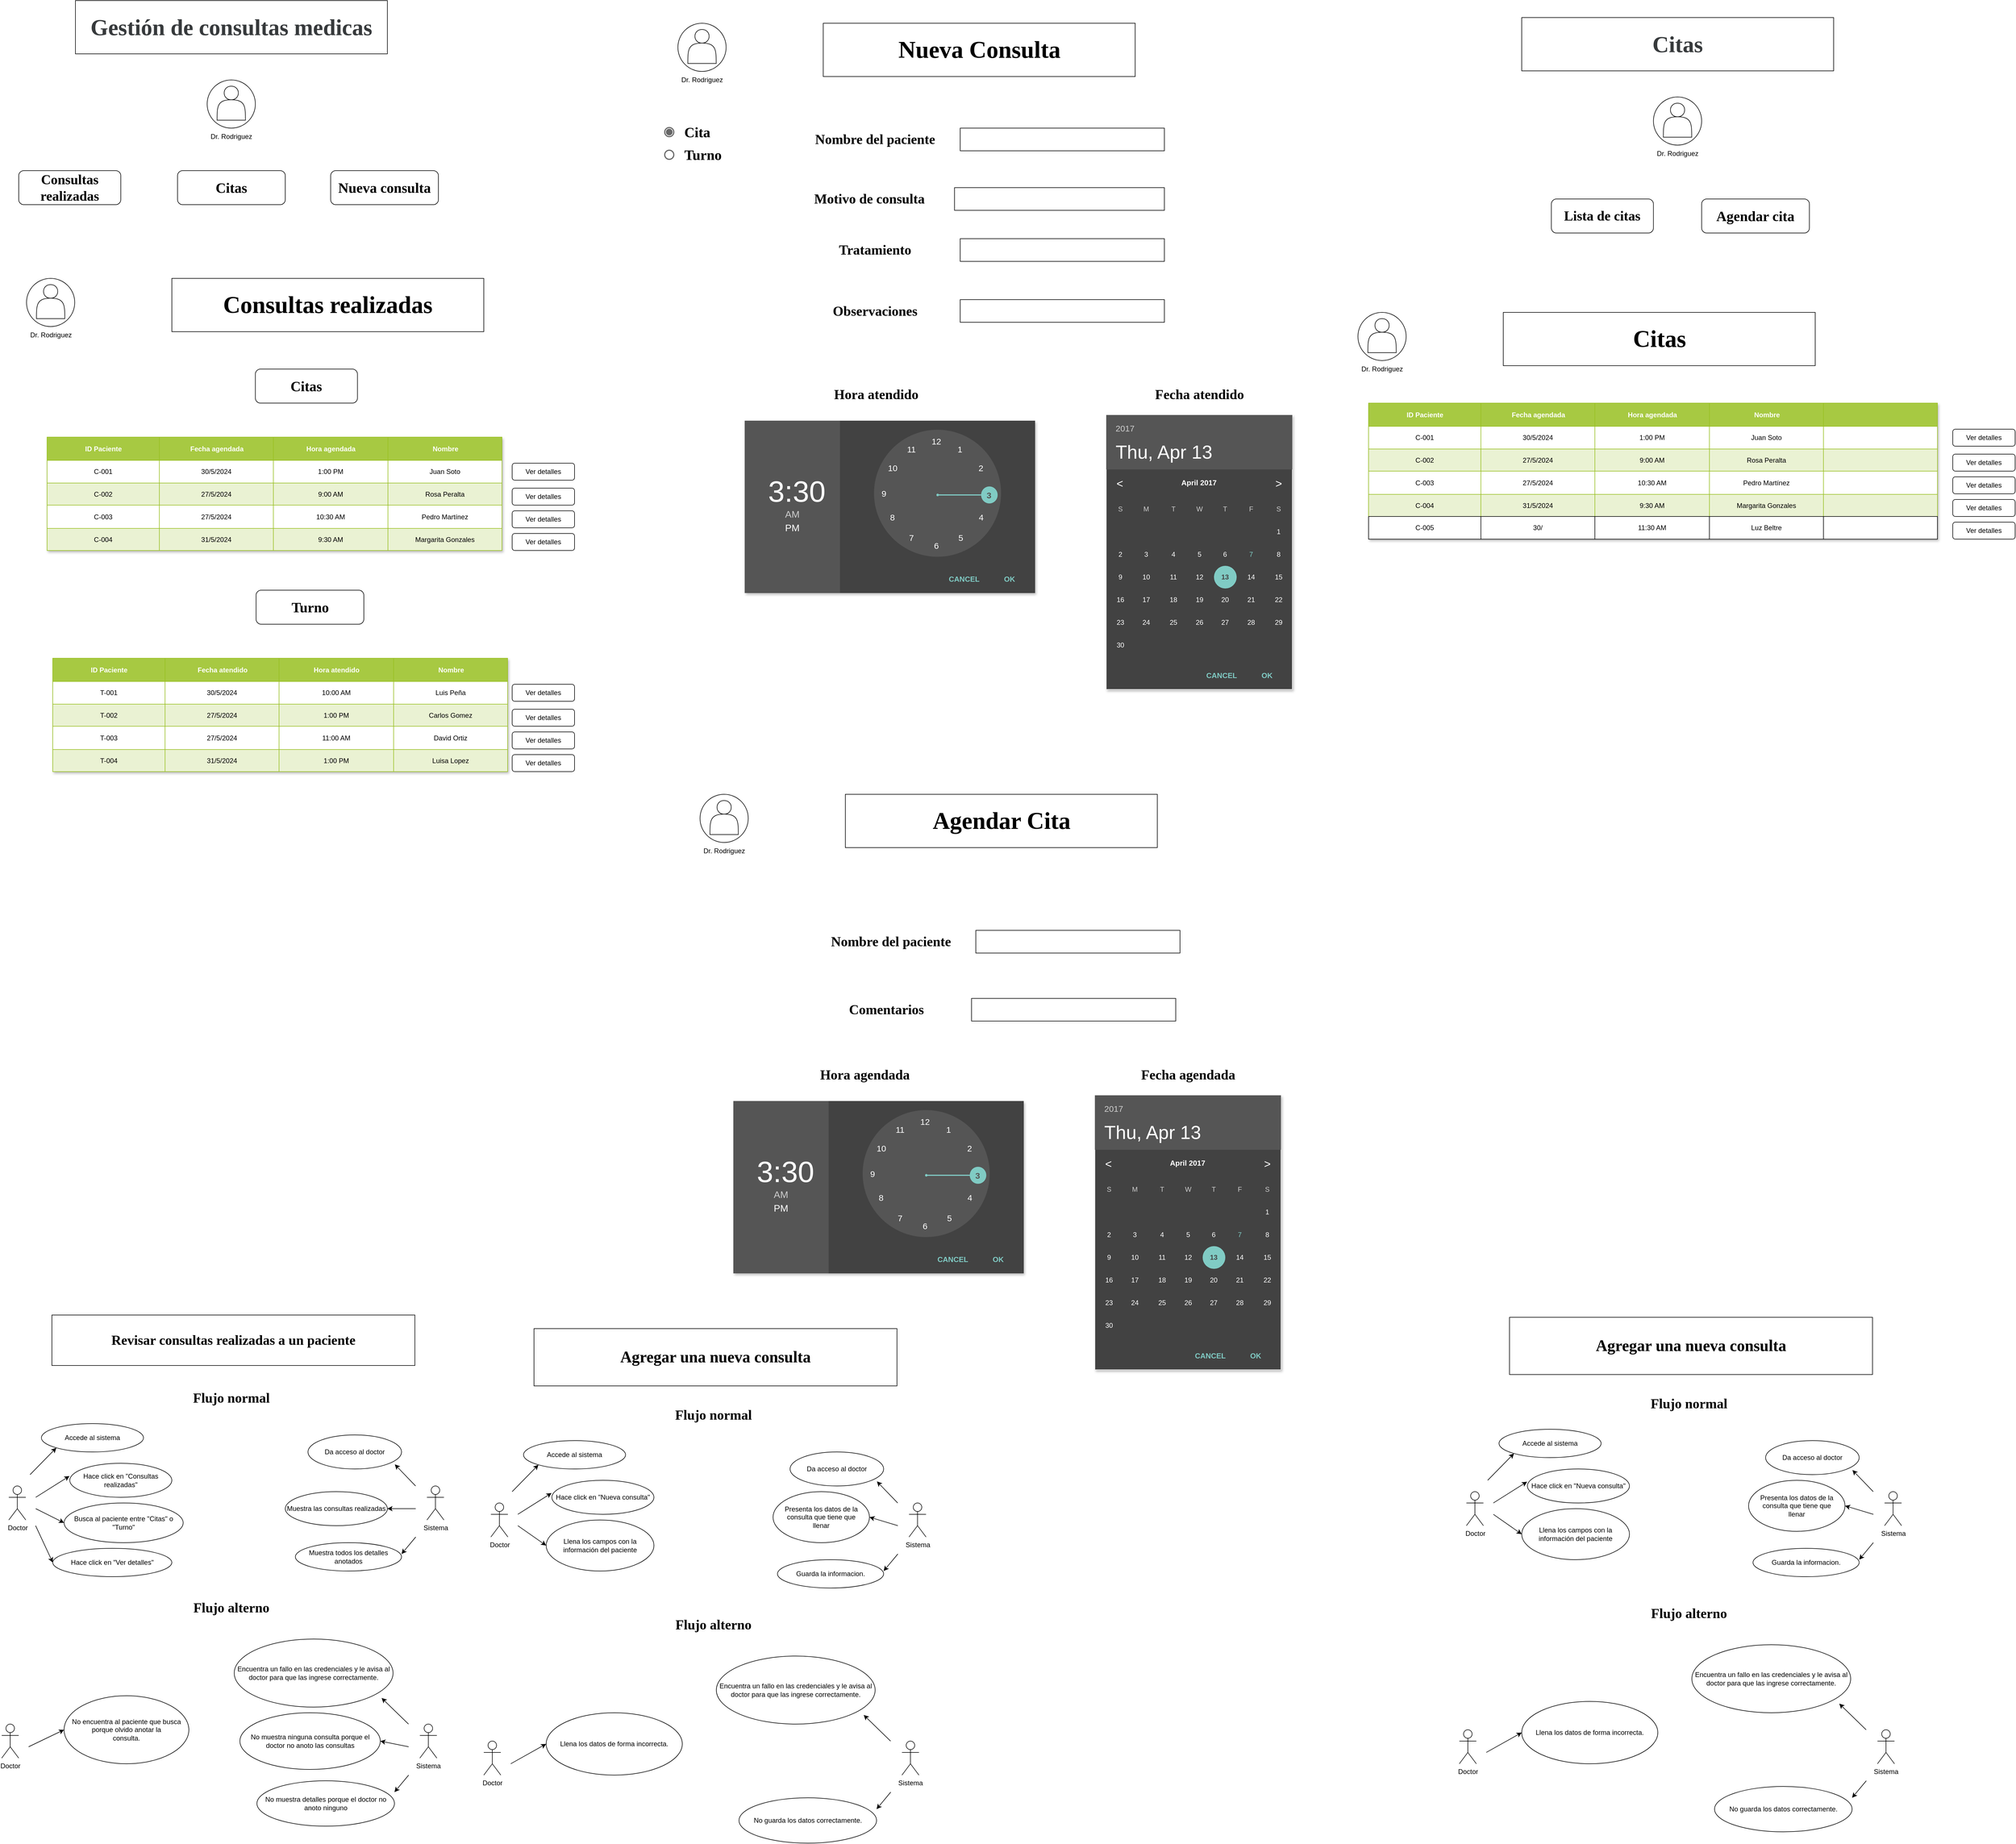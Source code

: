 <mxfile version="24.4.9" type="github">
  <diagram name="Page-1" id="xOd3cYooBrTCxfXfaoy3">
    <mxGraphModel dx="1998" dy="1133" grid="1" gridSize="10" guides="1" tooltips="1" connect="1" arrows="1" fold="1" page="1" pageScale="1" pageWidth="850" pageHeight="1100" math="0" shadow="0">
      <root>
        <mxCell id="0" />
        <mxCell id="1" parent="0" />
        <mxCell id="qs-GRtZ3yT4NtCFrbVrK-2" value="" style="ellipse;whiteSpace=wrap;html=1;aspect=fixed;" vertex="1" parent="1">
          <mxGeometry x="382.25" y="170" width="85" height="85" as="geometry" />
        </mxCell>
        <mxCell id="qs-GRtZ3yT4NtCFrbVrK-1" value="" style="shape=actor;whiteSpace=wrap;html=1;" vertex="1" parent="1">
          <mxGeometry x="399.75" y="181" width="50" height="60" as="geometry" />
        </mxCell>
        <mxCell id="qs-GRtZ3yT4NtCFrbVrK-3" value="Dr. Rodriguez" style="text;html=1;align=center;verticalAlign=middle;whiteSpace=wrap;rounded=0;" vertex="1" parent="1">
          <mxGeometry x="381" y="255" width="87.5" height="30" as="geometry" />
        </mxCell>
        <mxCell id="qs-GRtZ3yT4NtCFrbVrK-4" value="" style="rounded=0;whiteSpace=wrap;html=1;" vertex="1" parent="1">
          <mxGeometry x="150" y="30" width="550" height="94" as="geometry" />
        </mxCell>
        <mxCell id="qs-GRtZ3yT4NtCFrbVrK-5" value="&lt;h1&gt;&lt;span style=&quot;color: rgb(55, 58, 60); text-align: left; background-color: rgb(255, 255, 255);&quot;&gt;&lt;b style=&quot;&quot;&gt;&lt;font style=&quot;font-size: 40px;&quot; face=&quot;Times New Roman&quot;&gt;Gestión de consultas medicas&lt;/font&gt;&lt;/b&gt;&lt;/span&gt;&lt;/h1&gt;" style="text;html=1;align=center;verticalAlign=middle;whiteSpace=wrap;rounded=0;" vertex="1" parent="1">
          <mxGeometry x="150" y="32" width="550" height="90" as="geometry" />
        </mxCell>
        <mxCell id="qs-GRtZ3yT4NtCFrbVrK-6" value="&lt;h1&gt;&lt;font face=&quot;Times New Roman&quot;&gt;Consultas realizadas&lt;/font&gt;&lt;/h1&gt;" style="rounded=1;whiteSpace=wrap;html=1;" vertex="1" parent="1">
          <mxGeometry x="50" y="330" width="180" height="60" as="geometry" />
        </mxCell>
        <mxCell id="qs-GRtZ3yT4NtCFrbVrK-7" value="&lt;h1&gt;&lt;font style=&quot;font-size: 25px;&quot; face=&quot;Times New Roman&quot;&gt;Nueva consulta&lt;/font&gt;&lt;/h1&gt;" style="rounded=1;whiteSpace=wrap;html=1;" vertex="1" parent="1">
          <mxGeometry x="600" y="330" width="190" height="60" as="geometry" />
        </mxCell>
        <mxCell id="qs-GRtZ3yT4NtCFrbVrK-13" value="&lt;h1&gt;&lt;font style=&quot;font-size: 25px;&quot; face=&quot;Times New Roman&quot;&gt;Citas&lt;/font&gt;&lt;/h1&gt;" style="rounded=1;whiteSpace=wrap;html=1;" vertex="1" parent="1">
          <mxGeometry x="467.25" y="680" width="180" height="60" as="geometry" />
        </mxCell>
        <mxCell id="qs-GRtZ3yT4NtCFrbVrK-14" value="&lt;h1&gt;&lt;font face=&quot;Times New Roman&quot;&gt;&lt;span style=&quot;font-size: 25px;&quot;&gt;Turno&lt;/span&gt;&lt;/font&gt;&lt;/h1&gt;" style="rounded=1;whiteSpace=wrap;html=1;" vertex="1" parent="1">
          <mxGeometry x="468.5" y="1070" width="190" height="60" as="geometry" />
        </mxCell>
        <mxCell id="qs-GRtZ3yT4NtCFrbVrK-15" value="" style="group" vertex="1" connectable="0" parent="1">
          <mxGeometry x="320" y="520" width="550" height="94" as="geometry" />
        </mxCell>
        <mxCell id="qs-GRtZ3yT4NtCFrbVrK-11" value="" style="rounded=0;whiteSpace=wrap;html=1;" vertex="1" parent="qs-GRtZ3yT4NtCFrbVrK-15">
          <mxGeometry width="550" height="94" as="geometry" />
        </mxCell>
        <mxCell id="qs-GRtZ3yT4NtCFrbVrK-12" value="&lt;h1&gt;&lt;font style=&quot;font-size: 42px;&quot; face=&quot;Times New Roman&quot;&gt;Consultas realizadas&lt;/font&gt;&lt;/h1&gt;" style="text;html=1;align=center;verticalAlign=middle;whiteSpace=wrap;rounded=0;" vertex="1" parent="qs-GRtZ3yT4NtCFrbVrK-15">
          <mxGeometry y="2" width="550" height="90" as="geometry" />
        </mxCell>
        <mxCell id="qs-GRtZ3yT4NtCFrbVrK-16" value="" style="group" vertex="1" connectable="0" parent="1">
          <mxGeometry x="62.5" y="520" width="87.5" height="115" as="geometry" />
        </mxCell>
        <mxCell id="qs-GRtZ3yT4NtCFrbVrK-8" value="" style="ellipse;whiteSpace=wrap;html=1;aspect=fixed;" vertex="1" parent="qs-GRtZ3yT4NtCFrbVrK-16">
          <mxGeometry x="1.25" width="85" height="85" as="geometry" />
        </mxCell>
        <mxCell id="qs-GRtZ3yT4NtCFrbVrK-9" value="" style="shape=actor;whiteSpace=wrap;html=1;" vertex="1" parent="qs-GRtZ3yT4NtCFrbVrK-16">
          <mxGeometry x="18.75" y="11" width="50" height="60" as="geometry" />
        </mxCell>
        <mxCell id="qs-GRtZ3yT4NtCFrbVrK-10" value="Dr. Rodriguez" style="text;html=1;align=center;verticalAlign=middle;whiteSpace=wrap;rounded=0;" vertex="1" parent="qs-GRtZ3yT4NtCFrbVrK-16">
          <mxGeometry y="85" width="87.5" height="30" as="geometry" />
        </mxCell>
        <mxCell id="qs-GRtZ3yT4NtCFrbVrK-17" value="Assets" style="childLayout=tableLayout;recursiveResize=0;strokeColor=#98bf21;fillColor=#A7C942;shadow=1;" vertex="1" parent="1">
          <mxGeometry x="100" y="800" width="802" height="200" as="geometry" />
        </mxCell>
        <mxCell id="qs-GRtZ3yT4NtCFrbVrK-18" style="shape=tableRow;horizontal=0;startSize=0;swimlaneHead=0;swimlaneBody=0;top=0;left=0;bottom=0;right=0;dropTarget=0;collapsible=0;recursiveResize=0;expand=0;fontStyle=0;strokeColor=inherit;fillColor=#ffffff;" vertex="1" parent="qs-GRtZ3yT4NtCFrbVrK-17">
          <mxGeometry width="802" height="41" as="geometry" />
        </mxCell>
        <mxCell id="qs-GRtZ3yT4NtCFrbVrK-19" value="ID Paciente" style="connectable=0;recursiveResize=0;strokeColor=inherit;fillColor=#A7C942;align=center;fontStyle=1;fontColor=#FFFFFF;html=1;" vertex="1" parent="qs-GRtZ3yT4NtCFrbVrK-18">
          <mxGeometry width="198" height="41" as="geometry">
            <mxRectangle width="198" height="41" as="alternateBounds" />
          </mxGeometry>
        </mxCell>
        <mxCell id="qs-GRtZ3yT4NtCFrbVrK-38" value="Fecha agendada" style="connectable=0;recursiveResize=0;strokeColor=inherit;fillColor=#A7C942;align=center;fontStyle=1;fontColor=#FFFFFF;html=1;" vertex="1" parent="qs-GRtZ3yT4NtCFrbVrK-18">
          <mxGeometry x="198" width="201" height="41" as="geometry">
            <mxRectangle width="201" height="41" as="alternateBounds" />
          </mxGeometry>
        </mxCell>
        <mxCell id="qs-GRtZ3yT4NtCFrbVrK-45" value="Hora agendada" style="connectable=0;recursiveResize=0;strokeColor=inherit;fillColor=#A7C942;align=center;fontStyle=1;fontColor=#FFFFFF;html=1;" vertex="1" parent="qs-GRtZ3yT4NtCFrbVrK-18">
          <mxGeometry x="399" width="202" height="41" as="geometry">
            <mxRectangle width="202" height="41" as="alternateBounds" />
          </mxGeometry>
        </mxCell>
        <mxCell id="qs-GRtZ3yT4NtCFrbVrK-20" value="Nombre" style="connectable=0;recursiveResize=0;strokeColor=inherit;fillColor=#A7C942;align=center;fontStyle=1;fontColor=#FFFFFF;html=1;" vertex="1" parent="qs-GRtZ3yT4NtCFrbVrK-18">
          <mxGeometry x="601" width="201" height="41" as="geometry">
            <mxRectangle width="201" height="41" as="alternateBounds" />
          </mxGeometry>
        </mxCell>
        <mxCell id="qs-GRtZ3yT4NtCFrbVrK-22" value="" style="shape=tableRow;horizontal=0;startSize=0;swimlaneHead=0;swimlaneBody=0;top=0;left=0;bottom=0;right=0;dropTarget=0;collapsible=0;recursiveResize=0;expand=0;fontStyle=0;strokeColor=inherit;fillColor=#ffffff;" vertex="1" parent="qs-GRtZ3yT4NtCFrbVrK-17">
          <mxGeometry y="41" width="802" height="40" as="geometry" />
        </mxCell>
        <mxCell id="qs-GRtZ3yT4NtCFrbVrK-23" value="C-001" style="connectable=0;recursiveResize=0;strokeColor=inherit;fillColor=inherit;align=center;whiteSpace=wrap;html=1;" vertex="1" parent="qs-GRtZ3yT4NtCFrbVrK-22">
          <mxGeometry width="198" height="40" as="geometry">
            <mxRectangle width="198" height="40" as="alternateBounds" />
          </mxGeometry>
        </mxCell>
        <mxCell id="qs-GRtZ3yT4NtCFrbVrK-39" value="30/5/2024" style="connectable=0;recursiveResize=0;strokeColor=inherit;fillColor=inherit;align=center;whiteSpace=wrap;html=1;" vertex="1" parent="qs-GRtZ3yT4NtCFrbVrK-22">
          <mxGeometry x="198" width="201" height="40" as="geometry">
            <mxRectangle width="201" height="40" as="alternateBounds" />
          </mxGeometry>
        </mxCell>
        <mxCell id="qs-GRtZ3yT4NtCFrbVrK-46" value="1:00 PM" style="connectable=0;recursiveResize=0;strokeColor=inherit;fillColor=inherit;align=center;whiteSpace=wrap;html=1;" vertex="1" parent="qs-GRtZ3yT4NtCFrbVrK-22">
          <mxGeometry x="399" width="202" height="40" as="geometry">
            <mxRectangle width="202" height="40" as="alternateBounds" />
          </mxGeometry>
        </mxCell>
        <mxCell id="qs-GRtZ3yT4NtCFrbVrK-24" value="Juan Soto" style="connectable=0;recursiveResize=0;strokeColor=inherit;fillColor=inherit;align=center;whiteSpace=wrap;html=1;" vertex="1" parent="qs-GRtZ3yT4NtCFrbVrK-22">
          <mxGeometry x="601" width="201" height="40" as="geometry">
            <mxRectangle width="201" height="40" as="alternateBounds" />
          </mxGeometry>
        </mxCell>
        <mxCell id="qs-GRtZ3yT4NtCFrbVrK-26" value="" style="shape=tableRow;horizontal=0;startSize=0;swimlaneHead=0;swimlaneBody=0;top=0;left=0;bottom=0;right=0;dropTarget=0;collapsible=0;recursiveResize=0;expand=0;fontStyle=1;strokeColor=inherit;fillColor=#EAF2D3;" vertex="1" parent="qs-GRtZ3yT4NtCFrbVrK-17">
          <mxGeometry y="81" width="802" height="39" as="geometry" />
        </mxCell>
        <mxCell id="qs-GRtZ3yT4NtCFrbVrK-27" value="C-002" style="connectable=0;recursiveResize=0;strokeColor=inherit;fillColor=inherit;whiteSpace=wrap;html=1;" vertex="1" parent="qs-GRtZ3yT4NtCFrbVrK-26">
          <mxGeometry width="198" height="39" as="geometry">
            <mxRectangle width="198" height="39" as="alternateBounds" />
          </mxGeometry>
        </mxCell>
        <mxCell id="qs-GRtZ3yT4NtCFrbVrK-40" value="27/5/2024" style="connectable=0;recursiveResize=0;strokeColor=inherit;fillColor=inherit;whiteSpace=wrap;html=1;" vertex="1" parent="qs-GRtZ3yT4NtCFrbVrK-26">
          <mxGeometry x="198" width="201" height="39" as="geometry">
            <mxRectangle width="201" height="39" as="alternateBounds" />
          </mxGeometry>
        </mxCell>
        <mxCell id="qs-GRtZ3yT4NtCFrbVrK-47" value="9:00 AM" style="connectable=0;recursiveResize=0;strokeColor=inherit;fillColor=inherit;whiteSpace=wrap;html=1;" vertex="1" parent="qs-GRtZ3yT4NtCFrbVrK-26">
          <mxGeometry x="399" width="202" height="39" as="geometry">
            <mxRectangle width="202" height="39" as="alternateBounds" />
          </mxGeometry>
        </mxCell>
        <mxCell id="qs-GRtZ3yT4NtCFrbVrK-28" value="Rosa Peralta" style="connectable=0;recursiveResize=0;strokeColor=inherit;fillColor=inherit;whiteSpace=wrap;html=1;" vertex="1" parent="qs-GRtZ3yT4NtCFrbVrK-26">
          <mxGeometry x="601" width="201" height="39" as="geometry">
            <mxRectangle width="201" height="39" as="alternateBounds" />
          </mxGeometry>
        </mxCell>
        <mxCell id="qs-GRtZ3yT4NtCFrbVrK-30" value="" style="shape=tableRow;horizontal=0;startSize=0;swimlaneHead=0;swimlaneBody=0;top=0;left=0;bottom=0;right=0;dropTarget=0;collapsible=0;recursiveResize=0;expand=0;fontStyle=0;strokeColor=inherit;fillColor=#ffffff;" vertex="1" parent="qs-GRtZ3yT4NtCFrbVrK-17">
          <mxGeometry y="120" width="802" height="41" as="geometry" />
        </mxCell>
        <mxCell id="qs-GRtZ3yT4NtCFrbVrK-31" value="C-003" style="connectable=0;recursiveResize=0;strokeColor=inherit;fillColor=inherit;fontStyle=0;align=center;whiteSpace=wrap;html=1;" vertex="1" parent="qs-GRtZ3yT4NtCFrbVrK-30">
          <mxGeometry width="198" height="41" as="geometry">
            <mxRectangle width="198" height="41" as="alternateBounds" />
          </mxGeometry>
        </mxCell>
        <mxCell id="qs-GRtZ3yT4NtCFrbVrK-41" value="27/5/2024" style="connectable=0;recursiveResize=0;strokeColor=inherit;fillColor=inherit;fontStyle=0;align=center;whiteSpace=wrap;html=1;" vertex="1" parent="qs-GRtZ3yT4NtCFrbVrK-30">
          <mxGeometry x="198" width="201" height="41" as="geometry">
            <mxRectangle width="201" height="41" as="alternateBounds" />
          </mxGeometry>
        </mxCell>
        <mxCell id="qs-GRtZ3yT4NtCFrbVrK-48" value="10:30 AM" style="connectable=0;recursiveResize=0;strokeColor=inherit;fillColor=inherit;fontStyle=0;align=center;whiteSpace=wrap;html=1;" vertex="1" parent="qs-GRtZ3yT4NtCFrbVrK-30">
          <mxGeometry x="399" width="202" height="41" as="geometry">
            <mxRectangle width="202" height="41" as="alternateBounds" />
          </mxGeometry>
        </mxCell>
        <mxCell id="qs-GRtZ3yT4NtCFrbVrK-32" value="Pedro Martínez" style="connectable=0;recursiveResize=0;strokeColor=inherit;fillColor=inherit;fontStyle=0;align=center;whiteSpace=wrap;html=1;" vertex="1" parent="qs-GRtZ3yT4NtCFrbVrK-30">
          <mxGeometry x="601" width="201" height="41" as="geometry">
            <mxRectangle width="201" height="41" as="alternateBounds" />
          </mxGeometry>
        </mxCell>
        <mxCell id="qs-GRtZ3yT4NtCFrbVrK-34" value="" style="shape=tableRow;horizontal=0;startSize=0;swimlaneHead=0;swimlaneBody=0;top=0;left=0;bottom=0;right=0;dropTarget=0;collapsible=0;recursiveResize=0;expand=0;fontStyle=1;strokeColor=inherit;fillColor=#EAF2D3;" vertex="1" parent="qs-GRtZ3yT4NtCFrbVrK-17">
          <mxGeometry y="161" width="802" height="39" as="geometry" />
        </mxCell>
        <mxCell id="qs-GRtZ3yT4NtCFrbVrK-35" value="C-004" style="connectable=0;recursiveResize=0;strokeColor=inherit;fillColor=inherit;whiteSpace=wrap;html=1;" vertex="1" parent="qs-GRtZ3yT4NtCFrbVrK-34">
          <mxGeometry width="198" height="39" as="geometry">
            <mxRectangle width="198" height="39" as="alternateBounds" />
          </mxGeometry>
        </mxCell>
        <mxCell id="qs-GRtZ3yT4NtCFrbVrK-42" value="31/5/2024" style="connectable=0;recursiveResize=0;strokeColor=inherit;fillColor=inherit;whiteSpace=wrap;html=1;" vertex="1" parent="qs-GRtZ3yT4NtCFrbVrK-34">
          <mxGeometry x="198" width="201" height="39" as="geometry">
            <mxRectangle width="201" height="39" as="alternateBounds" />
          </mxGeometry>
        </mxCell>
        <mxCell id="qs-GRtZ3yT4NtCFrbVrK-49" value="9:30 AM" style="connectable=0;recursiveResize=0;strokeColor=inherit;fillColor=inherit;whiteSpace=wrap;html=1;" vertex="1" parent="qs-GRtZ3yT4NtCFrbVrK-34">
          <mxGeometry x="399" width="202" height="39" as="geometry">
            <mxRectangle width="202" height="39" as="alternateBounds" />
          </mxGeometry>
        </mxCell>
        <mxCell id="qs-GRtZ3yT4NtCFrbVrK-36" value="Margarita Gonzales" style="connectable=0;recursiveResize=0;strokeColor=inherit;fillColor=inherit;whiteSpace=wrap;html=1;" vertex="1" parent="qs-GRtZ3yT4NtCFrbVrK-34">
          <mxGeometry x="601" width="201" height="39" as="geometry">
            <mxRectangle width="201" height="39" as="alternateBounds" />
          </mxGeometry>
        </mxCell>
        <mxCell id="qs-GRtZ3yT4NtCFrbVrK-43" value="Ver detalles" style="rounded=1;whiteSpace=wrap;html=1;" vertex="1" parent="1">
          <mxGeometry x="920" y="846" width="110" height="30" as="geometry" />
        </mxCell>
        <mxCell id="qs-GRtZ3yT4NtCFrbVrK-50" value="Ver detalles" style="rounded=1;whiteSpace=wrap;html=1;" vertex="1" parent="1">
          <mxGeometry x="920" y="890" width="110" height="30" as="geometry" />
        </mxCell>
        <mxCell id="qs-GRtZ3yT4NtCFrbVrK-51" value="Ver detalles" style="rounded=1;whiteSpace=wrap;html=1;" vertex="1" parent="1">
          <mxGeometry x="920" y="930" width="110" height="30" as="geometry" />
        </mxCell>
        <mxCell id="qs-GRtZ3yT4NtCFrbVrK-52" value="Ver detalles" style="rounded=1;whiteSpace=wrap;html=1;" vertex="1" parent="1">
          <mxGeometry x="920" y="970" width="110" height="30" as="geometry" />
        </mxCell>
        <mxCell id="qs-GRtZ3yT4NtCFrbVrK-53" value="Assets" style="childLayout=tableLayout;recursiveResize=0;strokeColor=#98bf21;fillColor=#A7C942;shadow=1;" vertex="1" parent="1">
          <mxGeometry x="110" y="1190" width="802" height="200" as="geometry" />
        </mxCell>
        <mxCell id="qs-GRtZ3yT4NtCFrbVrK-54" style="shape=tableRow;horizontal=0;startSize=0;swimlaneHead=0;swimlaneBody=0;top=0;left=0;bottom=0;right=0;dropTarget=0;collapsible=0;recursiveResize=0;expand=0;fontStyle=0;strokeColor=inherit;fillColor=#ffffff;" vertex="1" parent="qs-GRtZ3yT4NtCFrbVrK-53">
          <mxGeometry width="802" height="41" as="geometry" />
        </mxCell>
        <mxCell id="qs-GRtZ3yT4NtCFrbVrK-55" value="ID Paciente" style="connectable=0;recursiveResize=0;strokeColor=inherit;fillColor=#A7C942;align=center;fontStyle=1;fontColor=#FFFFFF;html=1;" vertex="1" parent="qs-GRtZ3yT4NtCFrbVrK-54">
          <mxGeometry width="198" height="41" as="geometry">
            <mxRectangle width="198" height="41" as="alternateBounds" />
          </mxGeometry>
        </mxCell>
        <mxCell id="qs-GRtZ3yT4NtCFrbVrK-56" value="Fecha atendido" style="connectable=0;recursiveResize=0;strokeColor=inherit;fillColor=#A7C942;align=center;fontStyle=1;fontColor=#FFFFFF;html=1;" vertex="1" parent="qs-GRtZ3yT4NtCFrbVrK-54">
          <mxGeometry x="198" width="201" height="41" as="geometry">
            <mxRectangle width="201" height="41" as="alternateBounds" />
          </mxGeometry>
        </mxCell>
        <mxCell id="qs-GRtZ3yT4NtCFrbVrK-57" value="Hora atendido" style="connectable=0;recursiveResize=0;strokeColor=inherit;fillColor=#A7C942;align=center;fontStyle=1;fontColor=#FFFFFF;html=1;" vertex="1" parent="qs-GRtZ3yT4NtCFrbVrK-54">
          <mxGeometry x="399" width="202" height="41" as="geometry">
            <mxRectangle width="202" height="41" as="alternateBounds" />
          </mxGeometry>
        </mxCell>
        <mxCell id="qs-GRtZ3yT4NtCFrbVrK-58" value="Nombre" style="connectable=0;recursiveResize=0;strokeColor=inherit;fillColor=#A7C942;align=center;fontStyle=1;fontColor=#FFFFFF;html=1;" vertex="1" parent="qs-GRtZ3yT4NtCFrbVrK-54">
          <mxGeometry x="601" width="201" height="41" as="geometry">
            <mxRectangle width="201" height="41" as="alternateBounds" />
          </mxGeometry>
        </mxCell>
        <mxCell id="qs-GRtZ3yT4NtCFrbVrK-60" value="" style="shape=tableRow;horizontal=0;startSize=0;swimlaneHead=0;swimlaneBody=0;top=0;left=0;bottom=0;right=0;dropTarget=0;collapsible=0;recursiveResize=0;expand=0;fontStyle=0;strokeColor=inherit;fillColor=#ffffff;" vertex="1" parent="qs-GRtZ3yT4NtCFrbVrK-53">
          <mxGeometry y="41" width="802" height="40" as="geometry" />
        </mxCell>
        <mxCell id="qs-GRtZ3yT4NtCFrbVrK-61" value="T-001" style="connectable=0;recursiveResize=0;strokeColor=inherit;fillColor=inherit;align=center;whiteSpace=wrap;html=1;" vertex="1" parent="qs-GRtZ3yT4NtCFrbVrK-60">
          <mxGeometry width="198" height="40" as="geometry">
            <mxRectangle width="198" height="40" as="alternateBounds" />
          </mxGeometry>
        </mxCell>
        <mxCell id="qs-GRtZ3yT4NtCFrbVrK-62" value="30/5/2024" style="connectable=0;recursiveResize=0;strokeColor=inherit;fillColor=inherit;align=center;whiteSpace=wrap;html=1;" vertex="1" parent="qs-GRtZ3yT4NtCFrbVrK-60">
          <mxGeometry x="198" width="201" height="40" as="geometry">
            <mxRectangle width="201" height="40" as="alternateBounds" />
          </mxGeometry>
        </mxCell>
        <mxCell id="qs-GRtZ3yT4NtCFrbVrK-63" value="10:00 AM" style="connectable=0;recursiveResize=0;strokeColor=inherit;fillColor=inherit;align=center;whiteSpace=wrap;html=1;" vertex="1" parent="qs-GRtZ3yT4NtCFrbVrK-60">
          <mxGeometry x="399" width="202" height="40" as="geometry">
            <mxRectangle width="202" height="40" as="alternateBounds" />
          </mxGeometry>
        </mxCell>
        <mxCell id="qs-GRtZ3yT4NtCFrbVrK-64" value="Luis Peña" style="connectable=0;recursiveResize=0;strokeColor=inherit;fillColor=inherit;align=center;whiteSpace=wrap;html=1;" vertex="1" parent="qs-GRtZ3yT4NtCFrbVrK-60">
          <mxGeometry x="601" width="201" height="40" as="geometry">
            <mxRectangle width="201" height="40" as="alternateBounds" />
          </mxGeometry>
        </mxCell>
        <mxCell id="qs-GRtZ3yT4NtCFrbVrK-66" value="" style="shape=tableRow;horizontal=0;startSize=0;swimlaneHead=0;swimlaneBody=0;top=0;left=0;bottom=0;right=0;dropTarget=0;collapsible=0;recursiveResize=0;expand=0;fontStyle=1;strokeColor=inherit;fillColor=#EAF2D3;" vertex="1" parent="qs-GRtZ3yT4NtCFrbVrK-53">
          <mxGeometry y="81" width="802" height="39" as="geometry" />
        </mxCell>
        <mxCell id="qs-GRtZ3yT4NtCFrbVrK-67" value="T-002" style="connectable=0;recursiveResize=0;strokeColor=inherit;fillColor=inherit;whiteSpace=wrap;html=1;" vertex="1" parent="qs-GRtZ3yT4NtCFrbVrK-66">
          <mxGeometry width="198" height="39" as="geometry">
            <mxRectangle width="198" height="39" as="alternateBounds" />
          </mxGeometry>
        </mxCell>
        <mxCell id="qs-GRtZ3yT4NtCFrbVrK-68" value="27/5/2024" style="connectable=0;recursiveResize=0;strokeColor=inherit;fillColor=inherit;whiteSpace=wrap;html=1;" vertex="1" parent="qs-GRtZ3yT4NtCFrbVrK-66">
          <mxGeometry x="198" width="201" height="39" as="geometry">
            <mxRectangle width="201" height="39" as="alternateBounds" />
          </mxGeometry>
        </mxCell>
        <mxCell id="qs-GRtZ3yT4NtCFrbVrK-69" value="1:00 PM" style="connectable=0;recursiveResize=0;strokeColor=inherit;fillColor=inherit;whiteSpace=wrap;html=1;" vertex="1" parent="qs-GRtZ3yT4NtCFrbVrK-66">
          <mxGeometry x="399" width="202" height="39" as="geometry">
            <mxRectangle width="202" height="39" as="alternateBounds" />
          </mxGeometry>
        </mxCell>
        <mxCell id="qs-GRtZ3yT4NtCFrbVrK-70" value="Carlos Gomez" style="connectable=0;recursiveResize=0;strokeColor=inherit;fillColor=inherit;whiteSpace=wrap;html=1;" vertex="1" parent="qs-GRtZ3yT4NtCFrbVrK-66">
          <mxGeometry x="601" width="201" height="39" as="geometry">
            <mxRectangle width="201" height="39" as="alternateBounds" />
          </mxGeometry>
        </mxCell>
        <mxCell id="qs-GRtZ3yT4NtCFrbVrK-72" value="" style="shape=tableRow;horizontal=0;startSize=0;swimlaneHead=0;swimlaneBody=0;top=0;left=0;bottom=0;right=0;dropTarget=0;collapsible=0;recursiveResize=0;expand=0;fontStyle=0;strokeColor=inherit;fillColor=#ffffff;" vertex="1" parent="qs-GRtZ3yT4NtCFrbVrK-53">
          <mxGeometry y="120" width="802" height="41" as="geometry" />
        </mxCell>
        <mxCell id="qs-GRtZ3yT4NtCFrbVrK-73" value="T-003" style="connectable=0;recursiveResize=0;strokeColor=inherit;fillColor=inherit;fontStyle=0;align=center;whiteSpace=wrap;html=1;" vertex="1" parent="qs-GRtZ3yT4NtCFrbVrK-72">
          <mxGeometry width="198" height="41" as="geometry">
            <mxRectangle width="198" height="41" as="alternateBounds" />
          </mxGeometry>
        </mxCell>
        <mxCell id="qs-GRtZ3yT4NtCFrbVrK-74" value="27/5/2024" style="connectable=0;recursiveResize=0;strokeColor=inherit;fillColor=inherit;fontStyle=0;align=center;whiteSpace=wrap;html=1;" vertex="1" parent="qs-GRtZ3yT4NtCFrbVrK-72">
          <mxGeometry x="198" width="201" height="41" as="geometry">
            <mxRectangle width="201" height="41" as="alternateBounds" />
          </mxGeometry>
        </mxCell>
        <mxCell id="qs-GRtZ3yT4NtCFrbVrK-75" value="11:00 AM" style="connectable=0;recursiveResize=0;strokeColor=inherit;fillColor=inherit;fontStyle=0;align=center;whiteSpace=wrap;html=1;" vertex="1" parent="qs-GRtZ3yT4NtCFrbVrK-72">
          <mxGeometry x="399" width="202" height="41" as="geometry">
            <mxRectangle width="202" height="41" as="alternateBounds" />
          </mxGeometry>
        </mxCell>
        <mxCell id="qs-GRtZ3yT4NtCFrbVrK-76" value="David Ortiz" style="connectable=0;recursiveResize=0;strokeColor=inherit;fillColor=inherit;fontStyle=0;align=center;whiteSpace=wrap;html=1;" vertex="1" parent="qs-GRtZ3yT4NtCFrbVrK-72">
          <mxGeometry x="601" width="201" height="41" as="geometry">
            <mxRectangle width="201" height="41" as="alternateBounds" />
          </mxGeometry>
        </mxCell>
        <mxCell id="qs-GRtZ3yT4NtCFrbVrK-78" value="" style="shape=tableRow;horizontal=0;startSize=0;swimlaneHead=0;swimlaneBody=0;top=0;left=0;bottom=0;right=0;dropTarget=0;collapsible=0;recursiveResize=0;expand=0;fontStyle=1;strokeColor=inherit;fillColor=#EAF2D3;" vertex="1" parent="qs-GRtZ3yT4NtCFrbVrK-53">
          <mxGeometry y="161" width="802" height="39" as="geometry" />
        </mxCell>
        <mxCell id="qs-GRtZ3yT4NtCFrbVrK-79" value="T-004" style="connectable=0;recursiveResize=0;strokeColor=inherit;fillColor=inherit;whiteSpace=wrap;html=1;" vertex="1" parent="qs-GRtZ3yT4NtCFrbVrK-78">
          <mxGeometry width="198" height="39" as="geometry">
            <mxRectangle width="198" height="39" as="alternateBounds" />
          </mxGeometry>
        </mxCell>
        <mxCell id="qs-GRtZ3yT4NtCFrbVrK-80" value="31/5/2024" style="connectable=0;recursiveResize=0;strokeColor=inherit;fillColor=inherit;whiteSpace=wrap;html=1;" vertex="1" parent="qs-GRtZ3yT4NtCFrbVrK-78">
          <mxGeometry x="198" width="201" height="39" as="geometry">
            <mxRectangle width="201" height="39" as="alternateBounds" />
          </mxGeometry>
        </mxCell>
        <mxCell id="qs-GRtZ3yT4NtCFrbVrK-81" value="1:00 PM" style="connectable=0;recursiveResize=0;strokeColor=inherit;fillColor=inherit;whiteSpace=wrap;html=1;" vertex="1" parent="qs-GRtZ3yT4NtCFrbVrK-78">
          <mxGeometry x="399" width="202" height="39" as="geometry">
            <mxRectangle width="202" height="39" as="alternateBounds" />
          </mxGeometry>
        </mxCell>
        <mxCell id="qs-GRtZ3yT4NtCFrbVrK-82" value="Luisa Lopez" style="connectable=0;recursiveResize=0;strokeColor=inherit;fillColor=inherit;whiteSpace=wrap;html=1;" vertex="1" parent="qs-GRtZ3yT4NtCFrbVrK-78">
          <mxGeometry x="601" width="201" height="39" as="geometry">
            <mxRectangle width="201" height="39" as="alternateBounds" />
          </mxGeometry>
        </mxCell>
        <mxCell id="qs-GRtZ3yT4NtCFrbVrK-84" value="Ver detalles" style="rounded=1;whiteSpace=wrap;html=1;" vertex="1" parent="1">
          <mxGeometry x="920" y="1236" width="110" height="30" as="geometry" />
        </mxCell>
        <mxCell id="qs-GRtZ3yT4NtCFrbVrK-85" value="Ver detalles" style="rounded=1;whiteSpace=wrap;html=1;" vertex="1" parent="1">
          <mxGeometry x="920" y="1280" width="110" height="30" as="geometry" />
        </mxCell>
        <mxCell id="qs-GRtZ3yT4NtCFrbVrK-86" value="Ver detalles" style="rounded=1;whiteSpace=wrap;html=1;" vertex="1" parent="1">
          <mxGeometry x="920" y="1320" width="110" height="30" as="geometry" />
        </mxCell>
        <mxCell id="qs-GRtZ3yT4NtCFrbVrK-87" value="Ver detalles" style="rounded=1;whiteSpace=wrap;html=1;" vertex="1" parent="1">
          <mxGeometry x="920" y="1360" width="110" height="30" as="geometry" />
        </mxCell>
        <mxCell id="qs-GRtZ3yT4NtCFrbVrK-88" value="" style="group" vertex="1" connectable="0" parent="1">
          <mxGeometry x="1468.5" y="70" width="550" height="94" as="geometry" />
        </mxCell>
        <mxCell id="qs-GRtZ3yT4NtCFrbVrK-89" value="" style="rounded=0;whiteSpace=wrap;html=1;" vertex="1" parent="qs-GRtZ3yT4NtCFrbVrK-88">
          <mxGeometry width="550" height="94" as="geometry" />
        </mxCell>
        <mxCell id="qs-GRtZ3yT4NtCFrbVrK-90" value="&lt;h1&gt;&lt;font style=&quot;font-size: 42px;&quot; face=&quot;Times New Roman&quot;&gt;Nueva Consulta&lt;/font&gt;&lt;/h1&gt;" style="text;html=1;align=center;verticalAlign=middle;whiteSpace=wrap;rounded=0;" vertex="1" parent="qs-GRtZ3yT4NtCFrbVrK-88">
          <mxGeometry y="2" width="550" height="90" as="geometry" />
        </mxCell>
        <mxCell id="qs-GRtZ3yT4NtCFrbVrK-91" value="" style="group" vertex="1" connectable="0" parent="1">
          <mxGeometry x="1211" y="70" width="87.5" height="115" as="geometry" />
        </mxCell>
        <mxCell id="qs-GRtZ3yT4NtCFrbVrK-92" value="" style="ellipse;whiteSpace=wrap;html=1;aspect=fixed;" vertex="1" parent="qs-GRtZ3yT4NtCFrbVrK-91">
          <mxGeometry x="1.25" width="85" height="85" as="geometry" />
        </mxCell>
        <mxCell id="qs-GRtZ3yT4NtCFrbVrK-93" value="" style="shape=actor;whiteSpace=wrap;html=1;" vertex="1" parent="qs-GRtZ3yT4NtCFrbVrK-91">
          <mxGeometry x="18.75" y="11" width="50" height="60" as="geometry" />
        </mxCell>
        <mxCell id="qs-GRtZ3yT4NtCFrbVrK-94" value="Dr. Rodriguez" style="text;html=1;align=center;verticalAlign=middle;whiteSpace=wrap;rounded=0;" vertex="1" parent="qs-GRtZ3yT4NtCFrbVrK-91">
          <mxGeometry y="85" width="87.5" height="30" as="geometry" />
        </mxCell>
        <mxCell id="qs-GRtZ3yT4NtCFrbVrK-95" value="" style="rounded=0;whiteSpace=wrap;html=1;" vertex="1" parent="1">
          <mxGeometry x="1710" y="255" width="360" height="40" as="geometry" />
        </mxCell>
        <mxCell id="qs-GRtZ3yT4NtCFrbVrK-96" value="&lt;h1&gt;&lt;font face=&quot;Times New Roman&quot;&gt;Nombre del paciente&lt;/font&gt;&lt;/h1&gt;" style="text;html=1;align=center;verticalAlign=middle;whiteSpace=wrap;rounded=0;" vertex="1" parent="1">
          <mxGeometry x="1440" y="260" width="240" height="30" as="geometry" />
        </mxCell>
        <mxCell id="qs-GRtZ3yT4NtCFrbVrK-97" value="&lt;h1&gt;&lt;font face=&quot;Times New Roman&quot;&gt;&lt;span style=&quot;font-size: 25px;&quot;&gt;Citas&lt;/span&gt;&lt;/font&gt;&lt;/h1&gt;" style="rounded=1;whiteSpace=wrap;html=1;" vertex="1" parent="1">
          <mxGeometry x="330" y="330" width="190" height="60" as="geometry" />
        </mxCell>
        <mxCell id="qs-GRtZ3yT4NtCFrbVrK-155" value="" style="dashed=0;labelPosition=right;align=left;shape=mxgraph.gmdl.radiobutton;strokeColor=#676767;fillColor=#676767;strokeWidth=2;aspect=fixed;sketch=0;html=1;" vertex="1" parent="1">
          <mxGeometry x="1189" y="254" width="16" height="16" as="geometry" />
        </mxCell>
        <mxCell id="qs-GRtZ3yT4NtCFrbVrK-156" value="" style="dashed=0;labelPosition=right;align=left;shape=mxgraph.gmdl.radiobutton;strokeColor=#666666;fillColor=none;strokeWidth=2;aspect=fixed;sketch=0;html=1;" vertex="1" parent="1">
          <mxGeometry x="1189" y="294" width="16" height="16" as="geometry" />
        </mxCell>
        <mxCell id="qs-GRtZ3yT4NtCFrbVrK-157" value="&lt;h1&gt;&lt;font style=&quot;font-size: 25px;&quot; face=&quot;Times New Roman&quot;&gt;Cita&lt;/font&gt;&lt;/h1&gt;" style="text;html=1;align=center;verticalAlign=middle;resizable=0;points=[];autosize=1;strokeColor=none;fillColor=none;" vertex="1" parent="1">
          <mxGeometry x="1211" y="222" width="70" height="80" as="geometry" />
        </mxCell>
        <mxCell id="qs-GRtZ3yT4NtCFrbVrK-159" value="&lt;h1&gt;&lt;font face=&quot;Times New Roman&quot;&gt;&lt;span style=&quot;font-size: 25px;&quot;&gt;Turno&lt;/span&gt;&lt;/font&gt;&lt;/h1&gt;" style="text;html=1;align=center;verticalAlign=middle;resizable=0;points=[];autosize=1;strokeColor=none;fillColor=none;" vertex="1" parent="1">
          <mxGeometry x="1211" y="262" width="90" height="80" as="geometry" />
        </mxCell>
        <mxCell id="qs-GRtZ3yT4NtCFrbVrK-161" value="&lt;h1&gt;&lt;font face=&quot;Times New Roman&quot;&gt;Hora atendido&lt;/font&gt;&lt;/h1&gt;" style="text;html=1;align=center;verticalAlign=middle;whiteSpace=wrap;rounded=0;" vertex="1" parent="1">
          <mxGeometry x="1441.5" y="710" width="240" height="30" as="geometry" />
        </mxCell>
        <mxCell id="qs-GRtZ3yT4NtCFrbVrK-163" value="&lt;h1&gt;&lt;font face=&quot;Times New Roman&quot;&gt;Fecha atendido&lt;/font&gt;&lt;/h1&gt;" style="text;html=1;align=center;verticalAlign=middle;whiteSpace=wrap;rounded=0;" vertex="1" parent="1">
          <mxGeometry x="2011.5" y="710" width="240" height="30" as="geometry" />
        </mxCell>
        <mxCell id="qs-GRtZ3yT4NtCFrbVrK-164" value="" style="shape=rect;fillColor=#424242;strokeColor=none;shadow=1;aspect=fixed;" vertex="1" parent="1">
          <mxGeometry x="1330" y="771" width="512" height="304" as="geometry" />
        </mxCell>
        <mxCell id="qs-GRtZ3yT4NtCFrbVrK-165" value="3:30" style="shape=rect;fillColor=#555555;fontColor=#ffffff;strokeColor=none;align=center;spacing=0;fontSize=52;verticalAlign=middle;spacingBottom=54;spacingLeft=16;whiteSpace=wrap;html=1;" vertex="1" parent="qs-GRtZ3yT4NtCFrbVrK-164">
          <mxGeometry width="168" height="304" as="geometry" />
        </mxCell>
        <mxCell id="qs-GRtZ3yT4NtCFrbVrK-166" value="AM" style="text;verticalAlign=middle;align=center;fontColor=#ffffff;fontSize=17;fontStyle=0;textOpacity=70;html=1;whiteSpace=wrap;" vertex="1" parent="qs-GRtZ3yT4NtCFrbVrK-165">
          <mxGeometry y="146" width="168" height="40" as="geometry" />
        </mxCell>
        <mxCell id="qs-GRtZ3yT4NtCFrbVrK-167" value="PM" style="text;verticalAlign=middle;align=center;fontColor=#ffffff;fontSize=17;html=1;whiteSpace=wrap;" vertex="1" parent="qs-GRtZ3yT4NtCFrbVrK-165">
          <mxGeometry y="170" width="168" height="40" as="geometry" />
        </mxCell>
        <mxCell id="qs-GRtZ3yT4NtCFrbVrK-168" value="" style="shape=ellipse;fillColor=#555555;strokeColor=none;whiteSpace=wrap;html=1;" vertex="1" parent="qs-GRtZ3yT4NtCFrbVrK-164">
          <mxGeometry x="228" y="16" width="224" height="224" as="geometry" />
        </mxCell>
        <mxCell id="qs-GRtZ3yT4NtCFrbVrK-169" value="3" style="dashed=0;shape=mxgraph.gmdl.time_picker;fillColor=#80CBC4;strokeColor=#80CBC4;verticalAlign=middle;align=right;fontColor=#555555;strokeWidth=2;spacingRight=9;fontSize=15;fontStyle=1;whiteSpace=wrap;html=1;" vertex="1" parent="qs-GRtZ3yT4NtCFrbVrK-168">
          <mxGeometry x="110" y="100" width="108" height="30" as="geometry" />
        </mxCell>
        <mxCell id="qs-GRtZ3yT4NtCFrbVrK-170" value="1" style="text;verticalAlign=middle;align=center;fontColor=#ffffff;fontSize=15;whiteSpace=wrap;html=1;" vertex="1" parent="qs-GRtZ3yT4NtCFrbVrK-164">
          <mxGeometry x="355" y="30" width="49" height="40" as="geometry" />
        </mxCell>
        <mxCell id="qs-GRtZ3yT4NtCFrbVrK-171" value="2" style="text;verticalAlign=middle;align=center;fontColor=#ffffff;fontSize=15;whiteSpace=wrap;html=1;" vertex="1" parent="qs-GRtZ3yT4NtCFrbVrK-164">
          <mxGeometry x="392" y="63" width="49" height="40" as="geometry" />
        </mxCell>
        <mxCell id="qs-GRtZ3yT4NtCFrbVrK-172" value="4" style="text;verticalAlign=middle;align=center;fontColor=#ffffff;fontSize=15;whiteSpace=wrap;html=1;" vertex="1" parent="qs-GRtZ3yT4NtCFrbVrK-164">
          <mxGeometry x="394" y="150" width="46" height="40" as="geometry" />
        </mxCell>
        <mxCell id="qs-GRtZ3yT4NtCFrbVrK-173" value="5" style="text;verticalAlign=middle;align=center;fontColor=#ffffff;fontSize=15;whiteSpace=wrap;html=1;" vertex="1" parent="qs-GRtZ3yT4NtCFrbVrK-164">
          <mxGeometry x="358" y="186" width="46" height="40" as="geometry" />
        </mxCell>
        <mxCell id="qs-GRtZ3yT4NtCFrbVrK-174" value="6" style="text;verticalAlign=middle;align=center;fontColor=#ffffff;fontSize=15;whiteSpace=wrap;html=1;" vertex="1" parent="qs-GRtZ3yT4NtCFrbVrK-164">
          <mxGeometry x="315" y="200" width="46" height="40" as="geometry" />
        </mxCell>
        <mxCell id="qs-GRtZ3yT4NtCFrbVrK-175" value="7" style="text;verticalAlign=middle;align=center;fontColor=#ffffff;fontSize=15;whiteSpace=wrap;html=1;" vertex="1" parent="qs-GRtZ3yT4NtCFrbVrK-164">
          <mxGeometry x="271" y="186" width="46" height="40" as="geometry" />
        </mxCell>
        <mxCell id="qs-GRtZ3yT4NtCFrbVrK-176" value="8" style="text;verticalAlign=middle;align=center;fontColor=#ffffff;fontSize=15;whiteSpace=wrap;html=1;" vertex="1" parent="qs-GRtZ3yT4NtCFrbVrK-164">
          <mxGeometry x="236" y="150" width="49" height="40" as="geometry" />
        </mxCell>
        <mxCell id="qs-GRtZ3yT4NtCFrbVrK-177" value="9" style="text;verticalAlign=middle;align=center;fontColor=#ffffff;fontSize=15;whiteSpace=wrap;html=1;" vertex="1" parent="qs-GRtZ3yT4NtCFrbVrK-164">
          <mxGeometry x="221" y="108" width="49" height="40" as="geometry" />
        </mxCell>
        <mxCell id="qs-GRtZ3yT4NtCFrbVrK-178" value="10" style="text;verticalAlign=middle;align=center;fontColor=#ffffff;fontSize=15;whiteSpace=wrap;html=1;" vertex="1" parent="qs-GRtZ3yT4NtCFrbVrK-164">
          <mxGeometry x="238" y="63" width="46" height="40" as="geometry" />
        </mxCell>
        <mxCell id="qs-GRtZ3yT4NtCFrbVrK-179" value="11" style="text;verticalAlign=middle;align=center;fontColor=#ffffff;fontSize=15;whiteSpace=wrap;html=1;" vertex="1" parent="qs-GRtZ3yT4NtCFrbVrK-164">
          <mxGeometry x="271" y="30" width="46" height="40" as="geometry" />
        </mxCell>
        <mxCell id="qs-GRtZ3yT4NtCFrbVrK-180" value="12" style="text;verticalAlign=middle;align=center;fontColor=#ffffff;fontSize=15;whiteSpace=wrap;html=1;" vertex="1" parent="qs-GRtZ3yT4NtCFrbVrK-164">
          <mxGeometry x="315" y="16" width="46" height="40" as="geometry" />
        </mxCell>
        <mxCell id="qs-GRtZ3yT4NtCFrbVrK-181" value="CANCEL" style="text;fontSize=13;fontColor=#80CBC4;spacingTop=0;whiteSpace=wrap;spacing=0;verticalAlign=middle;align=center;fontStyle=1;html=1;" vertex="1" parent="qs-GRtZ3yT4NtCFrbVrK-164">
          <mxGeometry x="1" y="1" width="70" height="50" relative="1" as="geometry">
            <mxPoint x="-160" y="-50" as="offset" />
          </mxGeometry>
        </mxCell>
        <mxCell id="qs-GRtZ3yT4NtCFrbVrK-182" value="OK" style="text;fontSize=13;fontColor=#80CBC4;spacingTop=0;whiteSpace=wrap;spacing=0;verticalAlign=middle;align=center;fontStyle=1;html=1;" vertex="1" parent="qs-GRtZ3yT4NtCFrbVrK-164">
          <mxGeometry x="1" y="1" width="90" height="50" relative="1" as="geometry">
            <mxPoint x="-90" y="-50" as="offset" />
          </mxGeometry>
        </mxCell>
        <mxCell id="qs-GRtZ3yT4NtCFrbVrK-183" value="" style="shape=rect;fillColor=#424242;strokeColor=#eeeeee;shadow=1;" vertex="1" parent="1">
          <mxGeometry x="1967.5" y="761" width="328" height="484" as="geometry" />
        </mxCell>
        <mxCell id="qs-GRtZ3yT4NtCFrbVrK-184" value="Thu, Apr 13" style="shape=rect;fillColor=#555555;fontColor=#ffffff;strokeColor=none;align=left;spacing=16;fontSize=33;verticalAlign=bottom;resizeWidth=1;whiteSpace=wrap;html=1;spacingBottom=-6;" vertex="1" parent="qs-GRtZ3yT4NtCFrbVrK-183">
          <mxGeometry width="328" height="96" relative="1" as="geometry" />
        </mxCell>
        <mxCell id="qs-GRtZ3yT4NtCFrbVrK-185" value="2017" style="text;verticalAlign=middle;fontColor=#FFFFFF;spacingTop=6;spacing=16;fontSize=15;textOpacity=70;resizeWidth=1;whiteSpace=wrap;html=1;" vertex="1" parent="qs-GRtZ3yT4NtCFrbVrK-184">
          <mxGeometry width="328" height="40" relative="1" as="geometry" />
        </mxCell>
        <mxCell id="qs-GRtZ3yT4NtCFrbVrK-186" value="&lt;" style="text;verticalAlign=middle;fontColor=#ffffff;spacingTop=6;spacing=16;fontSize=20;align=center;resizeWidth=1;" vertex="1" parent="qs-GRtZ3yT4NtCFrbVrK-183">
          <mxGeometry width="48" height="40" relative="1" as="geometry">
            <mxPoint y="96" as="offset" />
          </mxGeometry>
        </mxCell>
        <mxCell id="qs-GRtZ3yT4NtCFrbVrK-187" value="April 2017" style="text;verticalAlign=middle;fontColor=#ffffff;spacingTop=6;spacing=16;fontSize=13;align=center;fontStyle=1;resizeWidth=1;whiteSpace=wrap;html=1;" vertex="1" parent="qs-GRtZ3yT4NtCFrbVrK-183">
          <mxGeometry x="0.146" width="232" height="40" relative="1" as="geometry">
            <mxPoint y="96" as="offset" />
          </mxGeometry>
        </mxCell>
        <mxCell id="qs-GRtZ3yT4NtCFrbVrK-188" value="&gt;" style="text;verticalAlign=middle;fontColor=#ffffff;spacingTop=6;spacing=16;fontSize=20;align=center;resizeWidth=1;" vertex="1" parent="qs-GRtZ3yT4NtCFrbVrK-183">
          <mxGeometry x="0.854" width="48" height="40" relative="1" as="geometry">
            <mxPoint y="96" as="offset" />
          </mxGeometry>
        </mxCell>
        <mxCell id="qs-GRtZ3yT4NtCFrbVrK-189" value="S" style="text;verticalAlign=middle;align=center;fontColor=#cccccc;resizeWidth=1;whiteSpace=wrap;html=1;" vertex="1" parent="qs-GRtZ3yT4NtCFrbVrK-183">
          <mxGeometry width="49" height="40" relative="1" as="geometry">
            <mxPoint y="146" as="offset" />
          </mxGeometry>
        </mxCell>
        <mxCell id="qs-GRtZ3yT4NtCFrbVrK-190" value="M" style="text;verticalAlign=middle;align=center;fontColor=#cccccc;resizeWidth=1;whiteSpace=wrap;html=1;" vertex="1" parent="qs-GRtZ3yT4NtCFrbVrK-183">
          <mxGeometry x="0.146" width="46" height="40" relative="1" as="geometry">
            <mxPoint y="146" as="offset" />
          </mxGeometry>
        </mxCell>
        <mxCell id="qs-GRtZ3yT4NtCFrbVrK-191" value="T" style="text;verticalAlign=middle;align=center;fontColor=#cccccc;resizeWidth=1;whiteSpace=wrap;html=1;" vertex="1" parent="qs-GRtZ3yT4NtCFrbVrK-183">
          <mxGeometry x="0.29" width="46" height="40" relative="1" as="geometry">
            <mxPoint y="146" as="offset" />
          </mxGeometry>
        </mxCell>
        <mxCell id="qs-GRtZ3yT4NtCFrbVrK-192" value="W" style="text;verticalAlign=middle;align=center;fontColor=#cccccc;resizeWidth=1;whiteSpace=wrap;html=1;" vertex="1" parent="qs-GRtZ3yT4NtCFrbVrK-183">
          <mxGeometry x="0.43" width="46" height="40" relative="1" as="geometry">
            <mxPoint y="146" as="offset" />
          </mxGeometry>
        </mxCell>
        <mxCell id="qs-GRtZ3yT4NtCFrbVrK-193" value="T" style="text;verticalAlign=middle;align=center;fontColor=#cccccc;resizeWidth=1;whiteSpace=wrap;html=1;" vertex="1" parent="qs-GRtZ3yT4NtCFrbVrK-183">
          <mxGeometry x="0.57" width="46" height="40" relative="1" as="geometry">
            <mxPoint y="146" as="offset" />
          </mxGeometry>
        </mxCell>
        <mxCell id="qs-GRtZ3yT4NtCFrbVrK-194" value="F" style="text;verticalAlign=middle;align=center;fontColor=#cccccc;resizeWidth=1;whiteSpace=wrap;html=1;" vertex="1" parent="qs-GRtZ3yT4NtCFrbVrK-183">
          <mxGeometry x="0.71" width="46" height="40" relative="1" as="geometry">
            <mxPoint y="146" as="offset" />
          </mxGeometry>
        </mxCell>
        <mxCell id="qs-GRtZ3yT4NtCFrbVrK-195" value="S" style="text;verticalAlign=middle;align=center;fontColor=#cccccc;resizeWidth=1;whiteSpace=wrap;html=1;" vertex="1" parent="qs-GRtZ3yT4NtCFrbVrK-183">
          <mxGeometry x="0.851" width="49" height="40" relative="1" as="geometry">
            <mxPoint y="146" as="offset" />
          </mxGeometry>
        </mxCell>
        <mxCell id="qs-GRtZ3yT4NtCFrbVrK-196" value="1" style="text;verticalAlign=middle;align=center;fontColor=#ffffff;resizeWidth=1;whiteSpace=wrap;html=1;" vertex="1" parent="qs-GRtZ3yT4NtCFrbVrK-183">
          <mxGeometry x="0.851" width="49" height="40" relative="1" as="geometry">
            <mxPoint y="186" as="offset" />
          </mxGeometry>
        </mxCell>
        <mxCell id="qs-GRtZ3yT4NtCFrbVrK-197" value="2" style="text;verticalAlign=middle;align=center;fontColor=#ffffff;resizeWidth=1;whiteSpace=wrap;html=1;" vertex="1" parent="qs-GRtZ3yT4NtCFrbVrK-183">
          <mxGeometry width="49" height="40" relative="1" as="geometry">
            <mxPoint y="226" as="offset" />
          </mxGeometry>
        </mxCell>
        <mxCell id="qs-GRtZ3yT4NtCFrbVrK-198" value="3" style="text;verticalAlign=middle;align=center;fontColor=#ffffff;resizeWidth=1;whiteSpace=wrap;html=1;" vertex="1" parent="qs-GRtZ3yT4NtCFrbVrK-183">
          <mxGeometry x="0.146" width="46" height="40" relative="1" as="geometry">
            <mxPoint y="226" as="offset" />
          </mxGeometry>
        </mxCell>
        <mxCell id="qs-GRtZ3yT4NtCFrbVrK-199" value="4" style="text;verticalAlign=middle;align=center;fontColor=#ffffff;resizeWidth=1;whiteSpace=wrap;html=1;" vertex="1" parent="qs-GRtZ3yT4NtCFrbVrK-183">
          <mxGeometry x="0.29" width="46" height="40" relative="1" as="geometry">
            <mxPoint y="226" as="offset" />
          </mxGeometry>
        </mxCell>
        <mxCell id="qs-GRtZ3yT4NtCFrbVrK-200" value="5" style="text;verticalAlign=middle;align=center;fontColor=#ffffff;resizeWidth=1;whiteSpace=wrap;html=1;" vertex="1" parent="qs-GRtZ3yT4NtCFrbVrK-183">
          <mxGeometry x="0.43" width="46" height="40" relative="1" as="geometry">
            <mxPoint y="226" as="offset" />
          </mxGeometry>
        </mxCell>
        <mxCell id="qs-GRtZ3yT4NtCFrbVrK-201" value="6" style="text;verticalAlign=middle;align=center;fontColor=#ffffff;resizeWidth=1;whiteSpace=wrap;html=1;" vertex="1" parent="qs-GRtZ3yT4NtCFrbVrK-183">
          <mxGeometry x="0.57" width="46" height="40" relative="1" as="geometry">
            <mxPoint y="226" as="offset" />
          </mxGeometry>
        </mxCell>
        <mxCell id="qs-GRtZ3yT4NtCFrbVrK-202" value="7" style="text;verticalAlign=middle;align=center;fontColor=#80CBC4;resizeWidth=1;whiteSpace=wrap;html=1;" vertex="1" parent="qs-GRtZ3yT4NtCFrbVrK-183">
          <mxGeometry x="0.71" width="46" height="40" relative="1" as="geometry">
            <mxPoint y="226" as="offset" />
          </mxGeometry>
        </mxCell>
        <mxCell id="qs-GRtZ3yT4NtCFrbVrK-203" value="8" style="text;verticalAlign=middle;align=center;fontColor=#ffffff;resizeWidth=1;whiteSpace=wrap;html=1;" vertex="1" parent="qs-GRtZ3yT4NtCFrbVrK-183">
          <mxGeometry x="0.851" width="49" height="40" relative="1" as="geometry">
            <mxPoint y="226" as="offset" />
          </mxGeometry>
        </mxCell>
        <mxCell id="qs-GRtZ3yT4NtCFrbVrK-204" value="9" style="text;verticalAlign=middle;align=center;fontColor=#ffffff;resizeWidth=1;whiteSpace=wrap;html=1;" vertex="1" parent="qs-GRtZ3yT4NtCFrbVrK-183">
          <mxGeometry width="49" height="40" relative="1" as="geometry">
            <mxPoint y="266" as="offset" />
          </mxGeometry>
        </mxCell>
        <mxCell id="qs-GRtZ3yT4NtCFrbVrK-205" value="10" style="text;verticalAlign=middle;align=center;fontColor=#ffffff;resizeWidth=1;whiteSpace=wrap;html=1;" vertex="1" parent="qs-GRtZ3yT4NtCFrbVrK-183">
          <mxGeometry x="0.146" width="46" height="40" relative="1" as="geometry">
            <mxPoint y="266" as="offset" />
          </mxGeometry>
        </mxCell>
        <mxCell id="qs-GRtZ3yT4NtCFrbVrK-206" value="11" style="text;verticalAlign=middle;align=center;fontColor=#ffffff;resizeWidth=1;whiteSpace=wrap;html=1;" vertex="1" parent="qs-GRtZ3yT4NtCFrbVrK-183">
          <mxGeometry x="0.29" width="46" height="40" relative="1" as="geometry">
            <mxPoint y="266" as="offset" />
          </mxGeometry>
        </mxCell>
        <mxCell id="qs-GRtZ3yT4NtCFrbVrK-207" value="12" style="text;verticalAlign=middle;align=center;fontColor=#ffffff;resizeWidth=1;whiteSpace=wrap;html=1;" vertex="1" parent="qs-GRtZ3yT4NtCFrbVrK-183">
          <mxGeometry x="0.43" width="46" height="40" relative="1" as="geometry">
            <mxPoint y="266" as="offset" />
          </mxGeometry>
        </mxCell>
        <mxCell id="qs-GRtZ3yT4NtCFrbVrK-208" value="13" style="shape=ellipse;fillColor=#80CBC4;strokeColor=none;verticalAlign=middle;align=center;fontColor=#424242;fontStyle=1;whiteSpace=wrap;html=1;" vertex="1" parent="qs-GRtZ3yT4NtCFrbVrK-183">
          <mxGeometry x="0.64" width="40" height="40" relative="1" as="geometry">
            <mxPoint x="-20" y="266" as="offset" />
          </mxGeometry>
        </mxCell>
        <mxCell id="qs-GRtZ3yT4NtCFrbVrK-209" value="14" style="text;verticalAlign=middle;align=center;fontColor=#ffffff;resizeWidth=1;whiteSpace=wrap;html=1;" vertex="1" parent="qs-GRtZ3yT4NtCFrbVrK-183">
          <mxGeometry x="0.71" width="46" height="40" relative="1" as="geometry">
            <mxPoint y="266" as="offset" />
          </mxGeometry>
        </mxCell>
        <mxCell id="qs-GRtZ3yT4NtCFrbVrK-210" value="15" style="text;verticalAlign=middle;align=center;fontColor=#ffffff;resizeWidth=1;whiteSpace=wrap;html=1;" vertex="1" parent="qs-GRtZ3yT4NtCFrbVrK-183">
          <mxGeometry x="0.851" width="49" height="40" relative="1" as="geometry">
            <mxPoint y="266" as="offset" />
          </mxGeometry>
        </mxCell>
        <mxCell id="qs-GRtZ3yT4NtCFrbVrK-211" value="16" style="text;verticalAlign=middle;align=center;fontColor=#ffffff;resizeWidth=1;whiteSpace=wrap;html=1;" vertex="1" parent="qs-GRtZ3yT4NtCFrbVrK-183">
          <mxGeometry width="49" height="40" relative="1" as="geometry">
            <mxPoint y="306" as="offset" />
          </mxGeometry>
        </mxCell>
        <mxCell id="qs-GRtZ3yT4NtCFrbVrK-212" value="17" style="text;verticalAlign=middle;align=center;fontColor=#ffffff;resizeWidth=1;whiteSpace=wrap;html=1;" vertex="1" parent="qs-GRtZ3yT4NtCFrbVrK-183">
          <mxGeometry x="0.146" width="46" height="40" relative="1" as="geometry">
            <mxPoint y="306" as="offset" />
          </mxGeometry>
        </mxCell>
        <mxCell id="qs-GRtZ3yT4NtCFrbVrK-213" value="18" style="text;verticalAlign=middle;align=center;fontColor=#ffffff;resizeWidth=1;whiteSpace=wrap;html=1;" vertex="1" parent="qs-GRtZ3yT4NtCFrbVrK-183">
          <mxGeometry x="0.29" width="46" height="40" relative="1" as="geometry">
            <mxPoint y="306" as="offset" />
          </mxGeometry>
        </mxCell>
        <mxCell id="qs-GRtZ3yT4NtCFrbVrK-214" value="19" style="text;verticalAlign=middle;align=center;fontColor=#ffffff;resizeWidth=1;whiteSpace=wrap;html=1;" vertex="1" parent="qs-GRtZ3yT4NtCFrbVrK-183">
          <mxGeometry x="0.43" width="46" height="40" relative="1" as="geometry">
            <mxPoint y="306" as="offset" />
          </mxGeometry>
        </mxCell>
        <mxCell id="qs-GRtZ3yT4NtCFrbVrK-215" value="20" style="text;verticalAlign=middle;align=center;fontColor=#ffffff;resizeWidth=1;whiteSpace=wrap;html=1;" vertex="1" parent="qs-GRtZ3yT4NtCFrbVrK-183">
          <mxGeometry x="0.57" width="46" height="40" relative="1" as="geometry">
            <mxPoint y="306" as="offset" />
          </mxGeometry>
        </mxCell>
        <mxCell id="qs-GRtZ3yT4NtCFrbVrK-216" value="21" style="text;verticalAlign=middle;align=center;fontColor=#ffffff;resizeWidth=1;whiteSpace=wrap;html=1;" vertex="1" parent="qs-GRtZ3yT4NtCFrbVrK-183">
          <mxGeometry x="0.71" width="46" height="40" relative="1" as="geometry">
            <mxPoint y="306" as="offset" />
          </mxGeometry>
        </mxCell>
        <mxCell id="qs-GRtZ3yT4NtCFrbVrK-217" value="22" style="text;verticalAlign=middle;align=center;fontColor=#ffffff;resizeWidth=1;whiteSpace=wrap;html=1;" vertex="1" parent="qs-GRtZ3yT4NtCFrbVrK-183">
          <mxGeometry x="0.851" width="49" height="40" relative="1" as="geometry">
            <mxPoint y="306" as="offset" />
          </mxGeometry>
        </mxCell>
        <mxCell id="qs-GRtZ3yT4NtCFrbVrK-218" value="23" style="text;verticalAlign=middle;align=center;fontColor=#ffffff;resizeWidth=1;whiteSpace=wrap;html=1;" vertex="1" parent="qs-GRtZ3yT4NtCFrbVrK-183">
          <mxGeometry width="49" height="40" relative="1" as="geometry">
            <mxPoint y="346" as="offset" />
          </mxGeometry>
        </mxCell>
        <mxCell id="qs-GRtZ3yT4NtCFrbVrK-219" value="24" style="text;verticalAlign=middle;align=center;fontColor=#ffffff;resizeWidth=1;whiteSpace=wrap;html=1;" vertex="1" parent="qs-GRtZ3yT4NtCFrbVrK-183">
          <mxGeometry x="0.146" width="46" height="40" relative="1" as="geometry">
            <mxPoint y="346" as="offset" />
          </mxGeometry>
        </mxCell>
        <mxCell id="qs-GRtZ3yT4NtCFrbVrK-220" value="25" style="text;verticalAlign=middle;align=center;fontColor=#ffffff;resizeWidth=1;whiteSpace=wrap;html=1;" vertex="1" parent="qs-GRtZ3yT4NtCFrbVrK-183">
          <mxGeometry x="0.29" width="46" height="40" relative="1" as="geometry">
            <mxPoint y="346" as="offset" />
          </mxGeometry>
        </mxCell>
        <mxCell id="qs-GRtZ3yT4NtCFrbVrK-221" value="26" style="text;verticalAlign=middle;align=center;fontColor=#ffffff;resizeWidth=1;whiteSpace=wrap;html=1;" vertex="1" parent="qs-GRtZ3yT4NtCFrbVrK-183">
          <mxGeometry x="0.43" width="46" height="40" relative="1" as="geometry">
            <mxPoint y="346" as="offset" />
          </mxGeometry>
        </mxCell>
        <mxCell id="qs-GRtZ3yT4NtCFrbVrK-222" value="27" style="text;verticalAlign=middle;align=center;fontColor=#ffffff;resizeWidth=1;whiteSpace=wrap;html=1;" vertex="1" parent="qs-GRtZ3yT4NtCFrbVrK-183">
          <mxGeometry x="0.57" width="46" height="40" relative="1" as="geometry">
            <mxPoint y="346" as="offset" />
          </mxGeometry>
        </mxCell>
        <mxCell id="qs-GRtZ3yT4NtCFrbVrK-223" value="28" style="text;verticalAlign=middle;align=center;fontColor=#ffffff;resizeWidth=1;whiteSpace=wrap;html=1;" vertex="1" parent="qs-GRtZ3yT4NtCFrbVrK-183">
          <mxGeometry x="0.71" width="46" height="40" relative="1" as="geometry">
            <mxPoint y="346" as="offset" />
          </mxGeometry>
        </mxCell>
        <mxCell id="qs-GRtZ3yT4NtCFrbVrK-224" value="29" style="text;verticalAlign=middle;align=center;fontColor=#ffffff;resizeWidth=1;whiteSpace=wrap;html=1;" vertex="1" parent="qs-GRtZ3yT4NtCFrbVrK-183">
          <mxGeometry x="0.851" width="49" height="40" relative="1" as="geometry">
            <mxPoint y="346" as="offset" />
          </mxGeometry>
        </mxCell>
        <mxCell id="qs-GRtZ3yT4NtCFrbVrK-225" value="30" style="text;verticalAlign=middle;align=center;fontColor=#ffffff;resizeWidth=1;whiteSpace=wrap;html=1;" vertex="1" parent="qs-GRtZ3yT4NtCFrbVrK-183">
          <mxGeometry width="49" height="40" relative="1" as="geometry">
            <mxPoint y="386" as="offset" />
          </mxGeometry>
        </mxCell>
        <mxCell id="qs-GRtZ3yT4NtCFrbVrK-226" value="CANCEL" style="text;fontSize=13;fontColor=#80CBC4;spacingTop=0;whiteSpace=wrap;spacing=0;verticalAlign=middle;align=center;fontStyle=1;html=1;" vertex="1" parent="qs-GRtZ3yT4NtCFrbVrK-183">
          <mxGeometry x="1" y="1" width="70" height="50" relative="1" as="geometry">
            <mxPoint x="-160" y="-50" as="offset" />
          </mxGeometry>
        </mxCell>
        <mxCell id="qs-GRtZ3yT4NtCFrbVrK-227" value="OK" style="text;fontSize=13;fontColor=#80CBC4;spacingTop=0;whiteSpace=wrap;spacing=0;verticalAlign=middle;align=center;fontStyle=1;html=1;" vertex="1" parent="qs-GRtZ3yT4NtCFrbVrK-183">
          <mxGeometry x="1" y="1" width="90" height="50" relative="1" as="geometry">
            <mxPoint x="-90" y="-50" as="offset" />
          </mxGeometry>
        </mxCell>
        <mxCell id="qs-GRtZ3yT4NtCFrbVrK-228" value="" style="rounded=0;whiteSpace=wrap;html=1;" vertex="1" parent="1">
          <mxGeometry x="1700" y="360" width="370" height="40" as="geometry" />
        </mxCell>
        <mxCell id="qs-GRtZ3yT4NtCFrbVrK-229" value="&lt;h1&gt;&lt;font face=&quot;Times New Roman&quot;&gt;Motivo de consulta&lt;/font&gt;&lt;/h1&gt;" style="text;html=1;align=center;verticalAlign=middle;whiteSpace=wrap;rounded=0;" vertex="1" parent="1">
          <mxGeometry x="1430" y="365" width="240" height="30" as="geometry" />
        </mxCell>
        <mxCell id="qs-GRtZ3yT4NtCFrbVrK-230" value="" style="rounded=0;whiteSpace=wrap;html=1;" vertex="1" parent="1">
          <mxGeometry x="1710" y="450" width="360" height="40" as="geometry" />
        </mxCell>
        <mxCell id="qs-GRtZ3yT4NtCFrbVrK-231" value="&lt;h1&gt;&lt;font face=&quot;Times New Roman&quot;&gt;Tratamiento&lt;/font&gt;&lt;/h1&gt;" style="text;html=1;align=center;verticalAlign=middle;whiteSpace=wrap;rounded=0;" vertex="1" parent="1">
          <mxGeometry x="1440" y="455" width="240" height="30" as="geometry" />
        </mxCell>
        <mxCell id="qs-GRtZ3yT4NtCFrbVrK-232" value="" style="rounded=0;whiteSpace=wrap;html=1;" vertex="1" parent="1">
          <mxGeometry x="1710" y="557.5" width="360" height="40" as="geometry" />
        </mxCell>
        <mxCell id="qs-GRtZ3yT4NtCFrbVrK-233" value="&lt;h1&gt;&lt;font face=&quot;Times New Roman&quot;&gt;Observaciones&lt;/font&gt;&lt;/h1&gt;" style="text;html=1;align=center;verticalAlign=middle;whiteSpace=wrap;rounded=0;" vertex="1" parent="1">
          <mxGeometry x="1440" y="562.5" width="240" height="30" as="geometry" />
        </mxCell>
        <mxCell id="qs-GRtZ3yT4NtCFrbVrK-234" value="" style="group" vertex="1" connectable="0" parent="1">
          <mxGeometry x="1507.5" y="1430" width="550" height="94" as="geometry" />
        </mxCell>
        <mxCell id="qs-GRtZ3yT4NtCFrbVrK-235" value="" style="rounded=0;whiteSpace=wrap;html=1;" vertex="1" parent="qs-GRtZ3yT4NtCFrbVrK-234">
          <mxGeometry width="550" height="94" as="geometry" />
        </mxCell>
        <mxCell id="qs-GRtZ3yT4NtCFrbVrK-236" value="&lt;h1&gt;&lt;font face=&quot;Times New Roman&quot;&gt;&lt;span style=&quot;font-size: 42px;&quot;&gt;Agendar Cita&lt;/span&gt;&lt;/font&gt;&lt;/h1&gt;" style="text;html=1;align=center;verticalAlign=middle;whiteSpace=wrap;rounded=0;" vertex="1" parent="qs-GRtZ3yT4NtCFrbVrK-234">
          <mxGeometry y="2" width="550" height="90" as="geometry" />
        </mxCell>
        <mxCell id="qs-GRtZ3yT4NtCFrbVrK-237" value="" style="group" vertex="1" connectable="0" parent="1">
          <mxGeometry x="1250" y="1430" width="87.5" height="115" as="geometry" />
        </mxCell>
        <mxCell id="qs-GRtZ3yT4NtCFrbVrK-238" value="" style="ellipse;whiteSpace=wrap;html=1;aspect=fixed;" vertex="1" parent="qs-GRtZ3yT4NtCFrbVrK-237">
          <mxGeometry x="1.25" width="85" height="85" as="geometry" />
        </mxCell>
        <mxCell id="qs-GRtZ3yT4NtCFrbVrK-239" value="" style="shape=actor;whiteSpace=wrap;html=1;" vertex="1" parent="qs-GRtZ3yT4NtCFrbVrK-237">
          <mxGeometry x="18.75" y="11" width="50" height="60" as="geometry" />
        </mxCell>
        <mxCell id="qs-GRtZ3yT4NtCFrbVrK-240" value="Dr. Rodriguez" style="text;html=1;align=center;verticalAlign=middle;whiteSpace=wrap;rounded=0;" vertex="1" parent="qs-GRtZ3yT4NtCFrbVrK-237">
          <mxGeometry y="85" width="87.5" height="30" as="geometry" />
        </mxCell>
        <mxCell id="qs-GRtZ3yT4NtCFrbVrK-241" value="" style="rounded=0;whiteSpace=wrap;html=1;" vertex="1" parent="1">
          <mxGeometry x="1737.5" y="1670" width="360" height="40" as="geometry" />
        </mxCell>
        <mxCell id="qs-GRtZ3yT4NtCFrbVrK-242" value="&lt;h1&gt;&lt;font face=&quot;Times New Roman&quot;&gt;Nombre del paciente&lt;/font&gt;&lt;/h1&gt;" style="text;html=1;align=center;verticalAlign=middle;whiteSpace=wrap;rounded=0;" vertex="1" parent="1">
          <mxGeometry x="1467.5" y="1675" width="240" height="30" as="geometry" />
        </mxCell>
        <mxCell id="qs-GRtZ3yT4NtCFrbVrK-243" value="&lt;h1&gt;&lt;font face=&quot;Times New Roman&quot;&gt;Hora agendada&lt;/font&gt;&lt;/h1&gt;" style="text;html=1;align=center;verticalAlign=middle;whiteSpace=wrap;rounded=0;" vertex="1" parent="1">
          <mxGeometry x="1421.5" y="1910" width="240" height="30" as="geometry" />
        </mxCell>
        <mxCell id="qs-GRtZ3yT4NtCFrbVrK-244" value="&lt;h1&gt;&lt;font face=&quot;Times New Roman&quot;&gt;Fecha agendada&lt;/font&gt;&lt;/h1&gt;" style="text;html=1;align=center;verticalAlign=middle;whiteSpace=wrap;rounded=0;" vertex="1" parent="1">
          <mxGeometry x="1991.5" y="1910" width="240" height="30" as="geometry" />
        </mxCell>
        <mxCell id="qs-GRtZ3yT4NtCFrbVrK-245" value="" style="shape=rect;fillColor=#424242;strokeColor=none;shadow=1;aspect=fixed;" vertex="1" parent="1">
          <mxGeometry x="1310" y="1971" width="512" height="304" as="geometry" />
        </mxCell>
        <mxCell id="qs-GRtZ3yT4NtCFrbVrK-246" value="3:30" style="shape=rect;fillColor=#555555;fontColor=#ffffff;strokeColor=none;align=center;spacing=0;fontSize=52;verticalAlign=middle;spacingBottom=54;spacingLeft=16;whiteSpace=wrap;html=1;" vertex="1" parent="qs-GRtZ3yT4NtCFrbVrK-245">
          <mxGeometry width="168" height="304" as="geometry" />
        </mxCell>
        <mxCell id="qs-GRtZ3yT4NtCFrbVrK-247" value="AM" style="text;verticalAlign=middle;align=center;fontColor=#ffffff;fontSize=17;fontStyle=0;textOpacity=70;html=1;whiteSpace=wrap;" vertex="1" parent="qs-GRtZ3yT4NtCFrbVrK-246">
          <mxGeometry y="146" width="168" height="40" as="geometry" />
        </mxCell>
        <mxCell id="qs-GRtZ3yT4NtCFrbVrK-248" value="PM" style="text;verticalAlign=middle;align=center;fontColor=#ffffff;fontSize=17;html=1;whiteSpace=wrap;" vertex="1" parent="qs-GRtZ3yT4NtCFrbVrK-246">
          <mxGeometry y="170" width="168" height="40" as="geometry" />
        </mxCell>
        <mxCell id="qs-GRtZ3yT4NtCFrbVrK-249" value="" style="shape=ellipse;fillColor=#555555;strokeColor=none;whiteSpace=wrap;html=1;" vertex="1" parent="qs-GRtZ3yT4NtCFrbVrK-245">
          <mxGeometry x="228" y="16" width="224" height="224" as="geometry" />
        </mxCell>
        <mxCell id="qs-GRtZ3yT4NtCFrbVrK-250" value="3" style="dashed=0;shape=mxgraph.gmdl.time_picker;fillColor=#80CBC4;strokeColor=#80CBC4;verticalAlign=middle;align=right;fontColor=#555555;strokeWidth=2;spacingRight=9;fontSize=15;fontStyle=1;whiteSpace=wrap;html=1;" vertex="1" parent="qs-GRtZ3yT4NtCFrbVrK-249">
          <mxGeometry x="110" y="100" width="108" height="30" as="geometry" />
        </mxCell>
        <mxCell id="qs-GRtZ3yT4NtCFrbVrK-251" value="1" style="text;verticalAlign=middle;align=center;fontColor=#ffffff;fontSize=15;whiteSpace=wrap;html=1;" vertex="1" parent="qs-GRtZ3yT4NtCFrbVrK-245">
          <mxGeometry x="355" y="30" width="49" height="40" as="geometry" />
        </mxCell>
        <mxCell id="qs-GRtZ3yT4NtCFrbVrK-252" value="2" style="text;verticalAlign=middle;align=center;fontColor=#ffffff;fontSize=15;whiteSpace=wrap;html=1;" vertex="1" parent="qs-GRtZ3yT4NtCFrbVrK-245">
          <mxGeometry x="392" y="63" width="49" height="40" as="geometry" />
        </mxCell>
        <mxCell id="qs-GRtZ3yT4NtCFrbVrK-253" value="4" style="text;verticalAlign=middle;align=center;fontColor=#ffffff;fontSize=15;whiteSpace=wrap;html=1;" vertex="1" parent="qs-GRtZ3yT4NtCFrbVrK-245">
          <mxGeometry x="394" y="150" width="46" height="40" as="geometry" />
        </mxCell>
        <mxCell id="qs-GRtZ3yT4NtCFrbVrK-254" value="5" style="text;verticalAlign=middle;align=center;fontColor=#ffffff;fontSize=15;whiteSpace=wrap;html=1;" vertex="1" parent="qs-GRtZ3yT4NtCFrbVrK-245">
          <mxGeometry x="358" y="186" width="46" height="40" as="geometry" />
        </mxCell>
        <mxCell id="qs-GRtZ3yT4NtCFrbVrK-255" value="6" style="text;verticalAlign=middle;align=center;fontColor=#ffffff;fontSize=15;whiteSpace=wrap;html=1;" vertex="1" parent="qs-GRtZ3yT4NtCFrbVrK-245">
          <mxGeometry x="315" y="200" width="46" height="40" as="geometry" />
        </mxCell>
        <mxCell id="qs-GRtZ3yT4NtCFrbVrK-256" value="7" style="text;verticalAlign=middle;align=center;fontColor=#ffffff;fontSize=15;whiteSpace=wrap;html=1;" vertex="1" parent="qs-GRtZ3yT4NtCFrbVrK-245">
          <mxGeometry x="271" y="186" width="46" height="40" as="geometry" />
        </mxCell>
        <mxCell id="qs-GRtZ3yT4NtCFrbVrK-257" value="8" style="text;verticalAlign=middle;align=center;fontColor=#ffffff;fontSize=15;whiteSpace=wrap;html=1;" vertex="1" parent="qs-GRtZ3yT4NtCFrbVrK-245">
          <mxGeometry x="236" y="150" width="49" height="40" as="geometry" />
        </mxCell>
        <mxCell id="qs-GRtZ3yT4NtCFrbVrK-258" value="9" style="text;verticalAlign=middle;align=center;fontColor=#ffffff;fontSize=15;whiteSpace=wrap;html=1;" vertex="1" parent="qs-GRtZ3yT4NtCFrbVrK-245">
          <mxGeometry x="221" y="108" width="49" height="40" as="geometry" />
        </mxCell>
        <mxCell id="qs-GRtZ3yT4NtCFrbVrK-259" value="10" style="text;verticalAlign=middle;align=center;fontColor=#ffffff;fontSize=15;whiteSpace=wrap;html=1;" vertex="1" parent="qs-GRtZ3yT4NtCFrbVrK-245">
          <mxGeometry x="238" y="63" width="46" height="40" as="geometry" />
        </mxCell>
        <mxCell id="qs-GRtZ3yT4NtCFrbVrK-260" value="11" style="text;verticalAlign=middle;align=center;fontColor=#ffffff;fontSize=15;whiteSpace=wrap;html=1;" vertex="1" parent="qs-GRtZ3yT4NtCFrbVrK-245">
          <mxGeometry x="271" y="30" width="46" height="40" as="geometry" />
        </mxCell>
        <mxCell id="qs-GRtZ3yT4NtCFrbVrK-261" value="12" style="text;verticalAlign=middle;align=center;fontColor=#ffffff;fontSize=15;whiteSpace=wrap;html=1;" vertex="1" parent="qs-GRtZ3yT4NtCFrbVrK-245">
          <mxGeometry x="315" y="16" width="46" height="40" as="geometry" />
        </mxCell>
        <mxCell id="qs-GRtZ3yT4NtCFrbVrK-262" value="CANCEL" style="text;fontSize=13;fontColor=#80CBC4;spacingTop=0;whiteSpace=wrap;spacing=0;verticalAlign=middle;align=center;fontStyle=1;html=1;" vertex="1" parent="qs-GRtZ3yT4NtCFrbVrK-245">
          <mxGeometry x="1" y="1" width="70" height="50" relative="1" as="geometry">
            <mxPoint x="-160" y="-50" as="offset" />
          </mxGeometry>
        </mxCell>
        <mxCell id="qs-GRtZ3yT4NtCFrbVrK-263" value="OK" style="text;fontSize=13;fontColor=#80CBC4;spacingTop=0;whiteSpace=wrap;spacing=0;verticalAlign=middle;align=center;fontStyle=1;html=1;" vertex="1" parent="qs-GRtZ3yT4NtCFrbVrK-245">
          <mxGeometry x="1" y="1" width="90" height="50" relative="1" as="geometry">
            <mxPoint x="-90" y="-50" as="offset" />
          </mxGeometry>
        </mxCell>
        <mxCell id="qs-GRtZ3yT4NtCFrbVrK-264" value="" style="shape=rect;fillColor=#424242;strokeColor=#eeeeee;shadow=1;" vertex="1" parent="1">
          <mxGeometry x="1947.5" y="1961" width="328" height="484" as="geometry" />
        </mxCell>
        <mxCell id="qs-GRtZ3yT4NtCFrbVrK-265" value="Thu, Apr 13" style="shape=rect;fillColor=#555555;fontColor=#ffffff;strokeColor=none;align=left;spacing=16;fontSize=33;verticalAlign=bottom;resizeWidth=1;whiteSpace=wrap;html=1;spacingBottom=-6;" vertex="1" parent="qs-GRtZ3yT4NtCFrbVrK-264">
          <mxGeometry width="328" height="96" relative="1" as="geometry" />
        </mxCell>
        <mxCell id="qs-GRtZ3yT4NtCFrbVrK-266" value="2017" style="text;verticalAlign=middle;fontColor=#FFFFFF;spacingTop=6;spacing=16;fontSize=15;textOpacity=70;resizeWidth=1;whiteSpace=wrap;html=1;" vertex="1" parent="qs-GRtZ3yT4NtCFrbVrK-265">
          <mxGeometry width="328" height="40" relative="1" as="geometry" />
        </mxCell>
        <mxCell id="qs-GRtZ3yT4NtCFrbVrK-267" value="&lt;" style="text;verticalAlign=middle;fontColor=#ffffff;spacingTop=6;spacing=16;fontSize=20;align=center;resizeWidth=1;" vertex="1" parent="qs-GRtZ3yT4NtCFrbVrK-264">
          <mxGeometry width="48" height="40" relative="1" as="geometry">
            <mxPoint y="96" as="offset" />
          </mxGeometry>
        </mxCell>
        <mxCell id="qs-GRtZ3yT4NtCFrbVrK-268" value="April 2017" style="text;verticalAlign=middle;fontColor=#ffffff;spacingTop=6;spacing=16;fontSize=13;align=center;fontStyle=1;resizeWidth=1;whiteSpace=wrap;html=1;" vertex="1" parent="qs-GRtZ3yT4NtCFrbVrK-264">
          <mxGeometry x="0.146" width="232" height="40" relative="1" as="geometry">
            <mxPoint y="96" as="offset" />
          </mxGeometry>
        </mxCell>
        <mxCell id="qs-GRtZ3yT4NtCFrbVrK-269" value="&gt;" style="text;verticalAlign=middle;fontColor=#ffffff;spacingTop=6;spacing=16;fontSize=20;align=center;resizeWidth=1;" vertex="1" parent="qs-GRtZ3yT4NtCFrbVrK-264">
          <mxGeometry x="0.854" width="48" height="40" relative="1" as="geometry">
            <mxPoint y="96" as="offset" />
          </mxGeometry>
        </mxCell>
        <mxCell id="qs-GRtZ3yT4NtCFrbVrK-270" value="S" style="text;verticalAlign=middle;align=center;fontColor=#cccccc;resizeWidth=1;whiteSpace=wrap;html=1;" vertex="1" parent="qs-GRtZ3yT4NtCFrbVrK-264">
          <mxGeometry width="49" height="40" relative="1" as="geometry">
            <mxPoint y="146" as="offset" />
          </mxGeometry>
        </mxCell>
        <mxCell id="qs-GRtZ3yT4NtCFrbVrK-271" value="M" style="text;verticalAlign=middle;align=center;fontColor=#cccccc;resizeWidth=1;whiteSpace=wrap;html=1;" vertex="1" parent="qs-GRtZ3yT4NtCFrbVrK-264">
          <mxGeometry x="0.146" width="46" height="40" relative="1" as="geometry">
            <mxPoint y="146" as="offset" />
          </mxGeometry>
        </mxCell>
        <mxCell id="qs-GRtZ3yT4NtCFrbVrK-272" value="T" style="text;verticalAlign=middle;align=center;fontColor=#cccccc;resizeWidth=1;whiteSpace=wrap;html=1;" vertex="1" parent="qs-GRtZ3yT4NtCFrbVrK-264">
          <mxGeometry x="0.29" width="46" height="40" relative="1" as="geometry">
            <mxPoint y="146" as="offset" />
          </mxGeometry>
        </mxCell>
        <mxCell id="qs-GRtZ3yT4NtCFrbVrK-273" value="W" style="text;verticalAlign=middle;align=center;fontColor=#cccccc;resizeWidth=1;whiteSpace=wrap;html=1;" vertex="1" parent="qs-GRtZ3yT4NtCFrbVrK-264">
          <mxGeometry x="0.43" width="46" height="40" relative="1" as="geometry">
            <mxPoint y="146" as="offset" />
          </mxGeometry>
        </mxCell>
        <mxCell id="qs-GRtZ3yT4NtCFrbVrK-274" value="T" style="text;verticalAlign=middle;align=center;fontColor=#cccccc;resizeWidth=1;whiteSpace=wrap;html=1;" vertex="1" parent="qs-GRtZ3yT4NtCFrbVrK-264">
          <mxGeometry x="0.57" width="46" height="40" relative="1" as="geometry">
            <mxPoint y="146" as="offset" />
          </mxGeometry>
        </mxCell>
        <mxCell id="qs-GRtZ3yT4NtCFrbVrK-275" value="F" style="text;verticalAlign=middle;align=center;fontColor=#cccccc;resizeWidth=1;whiteSpace=wrap;html=1;" vertex="1" parent="qs-GRtZ3yT4NtCFrbVrK-264">
          <mxGeometry x="0.71" width="46" height="40" relative="1" as="geometry">
            <mxPoint y="146" as="offset" />
          </mxGeometry>
        </mxCell>
        <mxCell id="qs-GRtZ3yT4NtCFrbVrK-276" value="S" style="text;verticalAlign=middle;align=center;fontColor=#cccccc;resizeWidth=1;whiteSpace=wrap;html=1;" vertex="1" parent="qs-GRtZ3yT4NtCFrbVrK-264">
          <mxGeometry x="0.851" width="49" height="40" relative="1" as="geometry">
            <mxPoint y="146" as="offset" />
          </mxGeometry>
        </mxCell>
        <mxCell id="qs-GRtZ3yT4NtCFrbVrK-277" value="1" style="text;verticalAlign=middle;align=center;fontColor=#ffffff;resizeWidth=1;whiteSpace=wrap;html=1;" vertex="1" parent="qs-GRtZ3yT4NtCFrbVrK-264">
          <mxGeometry x="0.851" width="49" height="40" relative="1" as="geometry">
            <mxPoint y="186" as="offset" />
          </mxGeometry>
        </mxCell>
        <mxCell id="qs-GRtZ3yT4NtCFrbVrK-278" value="2" style="text;verticalAlign=middle;align=center;fontColor=#ffffff;resizeWidth=1;whiteSpace=wrap;html=1;" vertex="1" parent="qs-GRtZ3yT4NtCFrbVrK-264">
          <mxGeometry width="49" height="40" relative="1" as="geometry">
            <mxPoint y="226" as="offset" />
          </mxGeometry>
        </mxCell>
        <mxCell id="qs-GRtZ3yT4NtCFrbVrK-279" value="3" style="text;verticalAlign=middle;align=center;fontColor=#ffffff;resizeWidth=1;whiteSpace=wrap;html=1;" vertex="1" parent="qs-GRtZ3yT4NtCFrbVrK-264">
          <mxGeometry x="0.146" width="46" height="40" relative="1" as="geometry">
            <mxPoint y="226" as="offset" />
          </mxGeometry>
        </mxCell>
        <mxCell id="qs-GRtZ3yT4NtCFrbVrK-280" value="4" style="text;verticalAlign=middle;align=center;fontColor=#ffffff;resizeWidth=1;whiteSpace=wrap;html=1;" vertex="1" parent="qs-GRtZ3yT4NtCFrbVrK-264">
          <mxGeometry x="0.29" width="46" height="40" relative="1" as="geometry">
            <mxPoint y="226" as="offset" />
          </mxGeometry>
        </mxCell>
        <mxCell id="qs-GRtZ3yT4NtCFrbVrK-281" value="5" style="text;verticalAlign=middle;align=center;fontColor=#ffffff;resizeWidth=1;whiteSpace=wrap;html=1;" vertex="1" parent="qs-GRtZ3yT4NtCFrbVrK-264">
          <mxGeometry x="0.43" width="46" height="40" relative="1" as="geometry">
            <mxPoint y="226" as="offset" />
          </mxGeometry>
        </mxCell>
        <mxCell id="qs-GRtZ3yT4NtCFrbVrK-282" value="6" style="text;verticalAlign=middle;align=center;fontColor=#ffffff;resizeWidth=1;whiteSpace=wrap;html=1;" vertex="1" parent="qs-GRtZ3yT4NtCFrbVrK-264">
          <mxGeometry x="0.57" width="46" height="40" relative="1" as="geometry">
            <mxPoint y="226" as="offset" />
          </mxGeometry>
        </mxCell>
        <mxCell id="qs-GRtZ3yT4NtCFrbVrK-283" value="7" style="text;verticalAlign=middle;align=center;fontColor=#80CBC4;resizeWidth=1;whiteSpace=wrap;html=1;" vertex="1" parent="qs-GRtZ3yT4NtCFrbVrK-264">
          <mxGeometry x="0.71" width="46" height="40" relative="1" as="geometry">
            <mxPoint y="226" as="offset" />
          </mxGeometry>
        </mxCell>
        <mxCell id="qs-GRtZ3yT4NtCFrbVrK-284" value="8" style="text;verticalAlign=middle;align=center;fontColor=#ffffff;resizeWidth=1;whiteSpace=wrap;html=1;" vertex="1" parent="qs-GRtZ3yT4NtCFrbVrK-264">
          <mxGeometry x="0.851" width="49" height="40" relative="1" as="geometry">
            <mxPoint y="226" as="offset" />
          </mxGeometry>
        </mxCell>
        <mxCell id="qs-GRtZ3yT4NtCFrbVrK-285" value="9" style="text;verticalAlign=middle;align=center;fontColor=#ffffff;resizeWidth=1;whiteSpace=wrap;html=1;" vertex="1" parent="qs-GRtZ3yT4NtCFrbVrK-264">
          <mxGeometry width="49" height="40" relative="1" as="geometry">
            <mxPoint y="266" as="offset" />
          </mxGeometry>
        </mxCell>
        <mxCell id="qs-GRtZ3yT4NtCFrbVrK-286" value="10" style="text;verticalAlign=middle;align=center;fontColor=#ffffff;resizeWidth=1;whiteSpace=wrap;html=1;" vertex="1" parent="qs-GRtZ3yT4NtCFrbVrK-264">
          <mxGeometry x="0.146" width="46" height="40" relative="1" as="geometry">
            <mxPoint y="266" as="offset" />
          </mxGeometry>
        </mxCell>
        <mxCell id="qs-GRtZ3yT4NtCFrbVrK-287" value="11" style="text;verticalAlign=middle;align=center;fontColor=#ffffff;resizeWidth=1;whiteSpace=wrap;html=1;" vertex="1" parent="qs-GRtZ3yT4NtCFrbVrK-264">
          <mxGeometry x="0.29" width="46" height="40" relative="1" as="geometry">
            <mxPoint y="266" as="offset" />
          </mxGeometry>
        </mxCell>
        <mxCell id="qs-GRtZ3yT4NtCFrbVrK-288" value="12" style="text;verticalAlign=middle;align=center;fontColor=#ffffff;resizeWidth=1;whiteSpace=wrap;html=1;" vertex="1" parent="qs-GRtZ3yT4NtCFrbVrK-264">
          <mxGeometry x="0.43" width="46" height="40" relative="1" as="geometry">
            <mxPoint y="266" as="offset" />
          </mxGeometry>
        </mxCell>
        <mxCell id="qs-GRtZ3yT4NtCFrbVrK-289" value="13" style="shape=ellipse;fillColor=#80CBC4;strokeColor=none;verticalAlign=middle;align=center;fontColor=#424242;fontStyle=1;whiteSpace=wrap;html=1;" vertex="1" parent="qs-GRtZ3yT4NtCFrbVrK-264">
          <mxGeometry x="0.64" width="40" height="40" relative="1" as="geometry">
            <mxPoint x="-20" y="266" as="offset" />
          </mxGeometry>
        </mxCell>
        <mxCell id="qs-GRtZ3yT4NtCFrbVrK-290" value="14" style="text;verticalAlign=middle;align=center;fontColor=#ffffff;resizeWidth=1;whiteSpace=wrap;html=1;" vertex="1" parent="qs-GRtZ3yT4NtCFrbVrK-264">
          <mxGeometry x="0.71" width="46" height="40" relative="1" as="geometry">
            <mxPoint y="266" as="offset" />
          </mxGeometry>
        </mxCell>
        <mxCell id="qs-GRtZ3yT4NtCFrbVrK-291" value="15" style="text;verticalAlign=middle;align=center;fontColor=#ffffff;resizeWidth=1;whiteSpace=wrap;html=1;" vertex="1" parent="qs-GRtZ3yT4NtCFrbVrK-264">
          <mxGeometry x="0.851" width="49" height="40" relative="1" as="geometry">
            <mxPoint y="266" as="offset" />
          </mxGeometry>
        </mxCell>
        <mxCell id="qs-GRtZ3yT4NtCFrbVrK-292" value="16" style="text;verticalAlign=middle;align=center;fontColor=#ffffff;resizeWidth=1;whiteSpace=wrap;html=1;" vertex="1" parent="qs-GRtZ3yT4NtCFrbVrK-264">
          <mxGeometry width="49" height="40" relative="1" as="geometry">
            <mxPoint y="306" as="offset" />
          </mxGeometry>
        </mxCell>
        <mxCell id="qs-GRtZ3yT4NtCFrbVrK-293" value="17" style="text;verticalAlign=middle;align=center;fontColor=#ffffff;resizeWidth=1;whiteSpace=wrap;html=1;" vertex="1" parent="qs-GRtZ3yT4NtCFrbVrK-264">
          <mxGeometry x="0.146" width="46" height="40" relative="1" as="geometry">
            <mxPoint y="306" as="offset" />
          </mxGeometry>
        </mxCell>
        <mxCell id="qs-GRtZ3yT4NtCFrbVrK-294" value="18" style="text;verticalAlign=middle;align=center;fontColor=#ffffff;resizeWidth=1;whiteSpace=wrap;html=1;" vertex="1" parent="qs-GRtZ3yT4NtCFrbVrK-264">
          <mxGeometry x="0.29" width="46" height="40" relative="1" as="geometry">
            <mxPoint y="306" as="offset" />
          </mxGeometry>
        </mxCell>
        <mxCell id="qs-GRtZ3yT4NtCFrbVrK-295" value="19" style="text;verticalAlign=middle;align=center;fontColor=#ffffff;resizeWidth=1;whiteSpace=wrap;html=1;" vertex="1" parent="qs-GRtZ3yT4NtCFrbVrK-264">
          <mxGeometry x="0.43" width="46" height="40" relative="1" as="geometry">
            <mxPoint y="306" as="offset" />
          </mxGeometry>
        </mxCell>
        <mxCell id="qs-GRtZ3yT4NtCFrbVrK-296" value="20" style="text;verticalAlign=middle;align=center;fontColor=#ffffff;resizeWidth=1;whiteSpace=wrap;html=1;" vertex="1" parent="qs-GRtZ3yT4NtCFrbVrK-264">
          <mxGeometry x="0.57" width="46" height="40" relative="1" as="geometry">
            <mxPoint y="306" as="offset" />
          </mxGeometry>
        </mxCell>
        <mxCell id="qs-GRtZ3yT4NtCFrbVrK-297" value="21" style="text;verticalAlign=middle;align=center;fontColor=#ffffff;resizeWidth=1;whiteSpace=wrap;html=1;" vertex="1" parent="qs-GRtZ3yT4NtCFrbVrK-264">
          <mxGeometry x="0.71" width="46" height="40" relative="1" as="geometry">
            <mxPoint y="306" as="offset" />
          </mxGeometry>
        </mxCell>
        <mxCell id="qs-GRtZ3yT4NtCFrbVrK-298" value="22" style="text;verticalAlign=middle;align=center;fontColor=#ffffff;resizeWidth=1;whiteSpace=wrap;html=1;" vertex="1" parent="qs-GRtZ3yT4NtCFrbVrK-264">
          <mxGeometry x="0.851" width="49" height="40" relative="1" as="geometry">
            <mxPoint y="306" as="offset" />
          </mxGeometry>
        </mxCell>
        <mxCell id="qs-GRtZ3yT4NtCFrbVrK-299" value="23" style="text;verticalAlign=middle;align=center;fontColor=#ffffff;resizeWidth=1;whiteSpace=wrap;html=1;" vertex="1" parent="qs-GRtZ3yT4NtCFrbVrK-264">
          <mxGeometry width="49" height="40" relative="1" as="geometry">
            <mxPoint y="346" as="offset" />
          </mxGeometry>
        </mxCell>
        <mxCell id="qs-GRtZ3yT4NtCFrbVrK-300" value="24" style="text;verticalAlign=middle;align=center;fontColor=#ffffff;resizeWidth=1;whiteSpace=wrap;html=1;" vertex="1" parent="qs-GRtZ3yT4NtCFrbVrK-264">
          <mxGeometry x="0.146" width="46" height="40" relative="1" as="geometry">
            <mxPoint y="346" as="offset" />
          </mxGeometry>
        </mxCell>
        <mxCell id="qs-GRtZ3yT4NtCFrbVrK-301" value="25" style="text;verticalAlign=middle;align=center;fontColor=#ffffff;resizeWidth=1;whiteSpace=wrap;html=1;" vertex="1" parent="qs-GRtZ3yT4NtCFrbVrK-264">
          <mxGeometry x="0.29" width="46" height="40" relative="1" as="geometry">
            <mxPoint y="346" as="offset" />
          </mxGeometry>
        </mxCell>
        <mxCell id="qs-GRtZ3yT4NtCFrbVrK-302" value="26" style="text;verticalAlign=middle;align=center;fontColor=#ffffff;resizeWidth=1;whiteSpace=wrap;html=1;" vertex="1" parent="qs-GRtZ3yT4NtCFrbVrK-264">
          <mxGeometry x="0.43" width="46" height="40" relative="1" as="geometry">
            <mxPoint y="346" as="offset" />
          </mxGeometry>
        </mxCell>
        <mxCell id="qs-GRtZ3yT4NtCFrbVrK-303" value="27" style="text;verticalAlign=middle;align=center;fontColor=#ffffff;resizeWidth=1;whiteSpace=wrap;html=1;" vertex="1" parent="qs-GRtZ3yT4NtCFrbVrK-264">
          <mxGeometry x="0.57" width="46" height="40" relative="1" as="geometry">
            <mxPoint y="346" as="offset" />
          </mxGeometry>
        </mxCell>
        <mxCell id="qs-GRtZ3yT4NtCFrbVrK-304" value="28" style="text;verticalAlign=middle;align=center;fontColor=#ffffff;resizeWidth=1;whiteSpace=wrap;html=1;" vertex="1" parent="qs-GRtZ3yT4NtCFrbVrK-264">
          <mxGeometry x="0.71" width="46" height="40" relative="1" as="geometry">
            <mxPoint y="346" as="offset" />
          </mxGeometry>
        </mxCell>
        <mxCell id="qs-GRtZ3yT4NtCFrbVrK-305" value="29" style="text;verticalAlign=middle;align=center;fontColor=#ffffff;resizeWidth=1;whiteSpace=wrap;html=1;" vertex="1" parent="qs-GRtZ3yT4NtCFrbVrK-264">
          <mxGeometry x="0.851" width="49" height="40" relative="1" as="geometry">
            <mxPoint y="346" as="offset" />
          </mxGeometry>
        </mxCell>
        <mxCell id="qs-GRtZ3yT4NtCFrbVrK-306" value="30" style="text;verticalAlign=middle;align=center;fontColor=#ffffff;resizeWidth=1;whiteSpace=wrap;html=1;" vertex="1" parent="qs-GRtZ3yT4NtCFrbVrK-264">
          <mxGeometry width="49" height="40" relative="1" as="geometry">
            <mxPoint y="386" as="offset" />
          </mxGeometry>
        </mxCell>
        <mxCell id="qs-GRtZ3yT4NtCFrbVrK-307" value="CANCEL" style="text;fontSize=13;fontColor=#80CBC4;spacingTop=0;whiteSpace=wrap;spacing=0;verticalAlign=middle;align=center;fontStyle=1;html=1;" vertex="1" parent="qs-GRtZ3yT4NtCFrbVrK-264">
          <mxGeometry x="1" y="1" width="70" height="50" relative="1" as="geometry">
            <mxPoint x="-160" y="-50" as="offset" />
          </mxGeometry>
        </mxCell>
        <mxCell id="qs-GRtZ3yT4NtCFrbVrK-308" value="OK" style="text;fontSize=13;fontColor=#80CBC4;spacingTop=0;whiteSpace=wrap;spacing=0;verticalAlign=middle;align=center;fontStyle=1;html=1;" vertex="1" parent="qs-GRtZ3yT4NtCFrbVrK-264">
          <mxGeometry x="1" y="1" width="90" height="50" relative="1" as="geometry">
            <mxPoint x="-90" y="-50" as="offset" />
          </mxGeometry>
        </mxCell>
        <mxCell id="qs-GRtZ3yT4NtCFrbVrK-309" value="" style="rounded=0;whiteSpace=wrap;html=1;" vertex="1" parent="1">
          <mxGeometry x="1730" y="1790" width="360" height="40" as="geometry" />
        </mxCell>
        <mxCell id="qs-GRtZ3yT4NtCFrbVrK-310" value="&lt;h1&gt;&lt;font face=&quot;Times New Roman&quot;&gt;Comentarios&lt;/font&gt;&lt;/h1&gt;" style="text;html=1;align=center;verticalAlign=middle;whiteSpace=wrap;rounded=0;" vertex="1" parent="1">
          <mxGeometry x="1460" y="1795" width="240" height="30" as="geometry" />
        </mxCell>
        <mxCell id="qs-GRtZ3yT4NtCFrbVrK-311" value="&lt;h1&gt;&lt;br&gt;&lt;br&gt;&lt;br&gt;&lt;br&gt;&lt;table style=&quot;margin-left:5.4pt;border-collapse:collapse;mso-table-layout-alt:fixed;&lt;br/&gt; border:none;mso-border-alt:solid #929292 .25pt;mso-yfti-tbllook:1184;&lt;br/&gt; mso-padding-alt:0in 5.4pt 0in 5.4pt;mso-border-insideh:.75pt solid #929292;&lt;br/&gt; mso-border-insidev:.75pt solid #929292&quot; width=&quot;641&quot; cellpadding=&quot;0&quot; cellspacing=&quot;0&quot; border=&quot;1&quot; class=&quot;MsoNormalTable&quot;&gt; &lt;tbody&gt;&lt;tr style=&quot;mso-yfti-irow:0;mso-yfti-firstrow:yes;mso-yfti-lastrow:yes;&lt;br/&gt;  height:13.95pt&quot;&gt;  &lt;td style=&quot;width:240.55pt;border:solid black 1.0pt;&lt;br/&gt;  mso-border-top-alt:.75pt;mso-border-left-alt:.25pt;mso-border-bottom-alt:&lt;br/&gt;  .25pt;mso-border-right-alt:.75pt;mso-border-color-alt:black;mso-border-style-alt:&lt;br/&gt;  solid;padding:4.0pt 4.0pt 4.0pt 4.0pt;height:13.95pt&quot; valign=&quot;top&quot; width=&quot;321&quot;&gt;&lt;p class=&quot;MsoNormal&quot;&gt;&lt;font face=&quot;Times New Roman&quot;&gt;Revisar consultas realizadas a un paciente&lt;/font&gt;&lt;/p&gt;  &lt;/td&gt; &lt;/tr&gt;&lt;/tbody&gt;&lt;/table&gt;&lt;/h1&gt;" style="text;html=1;align=center;verticalAlign=middle;whiteSpace=wrap;rounded=0;" vertex="1" parent="1">
          <mxGeometry x="79.75" y="2290" width="690" height="90" as="geometry" />
        </mxCell>
        <mxCell id="qs-GRtZ3yT4NtCFrbVrK-312" value="Doctor" style="shape=umlActor;verticalLabelPosition=bottom;verticalAlign=top;html=1;outlineConnect=0;" vertex="1" parent="1">
          <mxGeometry x="32.5" y="2650" width="30" height="60" as="geometry" />
        </mxCell>
        <mxCell id="qs-GRtZ3yT4NtCFrbVrK-313" value="Sistema" style="shape=umlActor;verticalLabelPosition=bottom;verticalAlign=top;html=1;outlineConnect=0;" vertex="1" parent="1">
          <mxGeometry x="769.75" y="2650" width="30" height="60" as="geometry" />
        </mxCell>
        <mxCell id="qs-GRtZ3yT4NtCFrbVrK-314" value="Accede al sistema" style="ellipse;whiteSpace=wrap;html=1;" vertex="1" parent="1">
          <mxGeometry x="90" y="2540" width="180" height="50" as="geometry" />
        </mxCell>
        <mxCell id="qs-GRtZ3yT4NtCFrbVrK-315" value="Hace click en &quot;Consultas realizadas&quot;" style="ellipse;whiteSpace=wrap;html=1;" vertex="1" parent="1">
          <mxGeometry x="140" y="2610" width="180" height="60" as="geometry" />
        </mxCell>
        <mxCell id="qs-GRtZ3yT4NtCFrbVrK-316" value="Busca al paciente entre &quot;Citas&quot; o &quot;Turno&quot;" style="ellipse;whiteSpace=wrap;html=1;" vertex="1" parent="1">
          <mxGeometry x="130" y="2680" width="210" height="70" as="geometry" />
        </mxCell>
        <mxCell id="qs-GRtZ3yT4NtCFrbVrK-317" value="Hace click en &quot;Ver detalles&quot;" style="ellipse;whiteSpace=wrap;html=1;" vertex="1" parent="1">
          <mxGeometry x="110" y="2760" width="210" height="50" as="geometry" />
        </mxCell>
        <mxCell id="qs-GRtZ3yT4NtCFrbVrK-318" value="" style="endArrow=classic;html=1;rounded=0;entryX=0;entryY=1;entryDx=0;entryDy=0;" edge="1" parent="1" target="qs-GRtZ3yT4NtCFrbVrK-314">
          <mxGeometry width="50" height="50" relative="1" as="geometry">
            <mxPoint x="70" y="2630" as="sourcePoint" />
            <mxPoint x="100" y="2570" as="targetPoint" />
          </mxGeometry>
        </mxCell>
        <mxCell id="qs-GRtZ3yT4NtCFrbVrK-319" value="" style="endArrow=classic;html=1;rounded=0;entryX=-0.003;entryY=0.376;entryDx=0;entryDy=0;entryPerimeter=0;" edge="1" parent="1" target="qs-GRtZ3yT4NtCFrbVrK-315">
          <mxGeometry width="50" height="50" relative="1" as="geometry">
            <mxPoint x="80" y="2670" as="sourcePoint" />
            <mxPoint x="140" y="2640" as="targetPoint" />
          </mxGeometry>
        </mxCell>
        <mxCell id="qs-GRtZ3yT4NtCFrbVrK-320" value="" style="endArrow=classic;html=1;rounded=0;entryX=0;entryY=0.5;entryDx=0;entryDy=0;" edge="1" parent="1" target="qs-GRtZ3yT4NtCFrbVrK-316">
          <mxGeometry width="50" height="50" relative="1" as="geometry">
            <mxPoint x="80" y="2690" as="sourcePoint" />
            <mxPoint x="130" y="2660" as="targetPoint" />
          </mxGeometry>
        </mxCell>
        <mxCell id="qs-GRtZ3yT4NtCFrbVrK-321" value="" style="endArrow=classic;html=1;rounded=0;entryX=0;entryY=0.5;entryDx=0;entryDy=0;" edge="1" parent="1" target="qs-GRtZ3yT4NtCFrbVrK-317">
          <mxGeometry width="50" height="50" relative="1" as="geometry">
            <mxPoint x="79.75" y="2720" as="sourcePoint" />
            <mxPoint x="129.75" y="2670" as="targetPoint" />
          </mxGeometry>
        </mxCell>
        <mxCell id="qs-GRtZ3yT4NtCFrbVrK-322" value="Da acceso al doctor" style="ellipse;whiteSpace=wrap;html=1;" vertex="1" parent="1">
          <mxGeometry x="560" y="2560" width="165" height="60" as="geometry" />
        </mxCell>
        <mxCell id="qs-GRtZ3yT4NtCFrbVrK-323" value="Muestra las consultas realizadas" style="ellipse;whiteSpace=wrap;html=1;" vertex="1" parent="1">
          <mxGeometry x="520" y="2660" width="180" height="60" as="geometry" />
        </mxCell>
        <mxCell id="qs-GRtZ3yT4NtCFrbVrK-324" value="Muestra todos los detalles anotados" style="ellipse;whiteSpace=wrap;html=1;" vertex="1" parent="1">
          <mxGeometry x="537.75" y="2750" width="187.25" height="50" as="geometry" />
        </mxCell>
        <mxCell id="qs-GRtZ3yT4NtCFrbVrK-325" value="" style="endArrow=classic;html=1;rounded=0;entryX=0.928;entryY=0.866;entryDx=0;entryDy=0;entryPerimeter=0;" edge="1" parent="1" target="qs-GRtZ3yT4NtCFrbVrK-322">
          <mxGeometry width="50" height="50" relative="1" as="geometry">
            <mxPoint x="749.75" y="2650" as="sourcePoint" />
            <mxPoint x="799.75" y="2600" as="targetPoint" />
          </mxGeometry>
        </mxCell>
        <mxCell id="qs-GRtZ3yT4NtCFrbVrK-326" value="" style="endArrow=classic;html=1;rounded=0;entryX=1;entryY=0.5;entryDx=0;entryDy=0;" edge="1" parent="1" target="qs-GRtZ3yT4NtCFrbVrK-323">
          <mxGeometry width="50" height="50" relative="1" as="geometry">
            <mxPoint x="750" y="2690" as="sourcePoint" />
            <mxPoint x="799.75" y="2650" as="targetPoint" />
          </mxGeometry>
        </mxCell>
        <mxCell id="qs-GRtZ3yT4NtCFrbVrK-327" value="" style="endArrow=classic;html=1;rounded=0;" edge="1" parent="1">
          <mxGeometry width="50" height="50" relative="1" as="geometry">
            <mxPoint x="750" y="2740" as="sourcePoint" />
            <mxPoint x="725" y="2770" as="targetPoint" />
          </mxGeometry>
        </mxCell>
        <mxCell id="qs-GRtZ3yT4NtCFrbVrK-328" value="&lt;h1&gt;&lt;font face=&quot;Times New Roman&quot;&gt;Flujo normal&lt;/font&gt;&lt;/h1&gt;" style="text;html=1;align=center;verticalAlign=middle;whiteSpace=wrap;rounded=0;" vertex="1" parent="1">
          <mxGeometry x="345" y="2480" width="160" height="30" as="geometry" />
        </mxCell>
        <mxCell id="qs-GRtZ3yT4NtCFrbVrK-329" value="Doctor" style="shape=umlActor;verticalLabelPosition=bottom;verticalAlign=top;html=1;outlineConnect=0;" vertex="1" parent="1">
          <mxGeometry x="20" y="3070" width="30" height="60" as="geometry" />
        </mxCell>
        <mxCell id="qs-GRtZ3yT4NtCFrbVrK-330" value="Sistema" style="shape=umlActor;verticalLabelPosition=bottom;verticalAlign=top;html=1;outlineConnect=0;" vertex="1" parent="1">
          <mxGeometry x="757.25" y="3070" width="30" height="60" as="geometry" />
        </mxCell>
        <mxCell id="qs-GRtZ3yT4NtCFrbVrK-333" value="&lt;p class=&quot;TableStyle2&quot;&gt;No encuentra al paciente que busca porque olvido anotar la&lt;br/&gt;consulta.&lt;/p&gt;" style="ellipse;whiteSpace=wrap;html=1;" vertex="1" parent="1">
          <mxGeometry x="130" y="3020" width="220" height="120" as="geometry" />
        </mxCell>
        <mxCell id="qs-GRtZ3yT4NtCFrbVrK-337" value="" style="endArrow=classic;html=1;rounded=0;entryX=0;entryY=0.5;entryDx=0;entryDy=0;" edge="1" parent="1" target="qs-GRtZ3yT4NtCFrbVrK-333">
          <mxGeometry width="50" height="50" relative="1" as="geometry">
            <mxPoint x="67.5" y="3110" as="sourcePoint" />
            <mxPoint x="117.5" y="3080" as="targetPoint" />
          </mxGeometry>
        </mxCell>
        <mxCell id="qs-GRtZ3yT4NtCFrbVrK-339" value="&lt;span style=&quot;&quot;&gt;&lt;font style=&quot;font-size: 12px;&quot; face=&quot;Helvetica&quot;&gt;Encuentra un fallo en las credenciales y le avisa al doctor para que las ingrese correctamente.&lt;/font&gt;&lt;/span&gt;" style="ellipse;whiteSpace=wrap;html=1;" vertex="1" parent="1">
          <mxGeometry x="430" y="2920" width="280" height="120" as="geometry" />
        </mxCell>
        <mxCell id="qs-GRtZ3yT4NtCFrbVrK-340" value="&lt;font style=&quot;font-size: 12px;&quot;&gt;No muestra ninguna consulta porque el doctor no anoto las consultas&lt;/font&gt;" style="ellipse;whiteSpace=wrap;html=1;" vertex="1" parent="1">
          <mxGeometry x="440" y="3050" width="247.5" height="100" as="geometry" />
        </mxCell>
        <mxCell id="qs-GRtZ3yT4NtCFrbVrK-341" value="&lt;font face=&quot;Helvetica&quot; style=&quot;font-size: 12px;&quot;&gt;No muestra detalles porque el doctor no anoto ninguno&lt;/font&gt;" style="ellipse;whiteSpace=wrap;html=1;" vertex="1" parent="1">
          <mxGeometry x="470" y="3170" width="242.5" height="80" as="geometry" />
        </mxCell>
        <mxCell id="qs-GRtZ3yT4NtCFrbVrK-342" value="" style="endArrow=classic;html=1;rounded=0;entryX=0.928;entryY=0.866;entryDx=0;entryDy=0;entryPerimeter=0;" edge="1" parent="1" target="qs-GRtZ3yT4NtCFrbVrK-339">
          <mxGeometry width="50" height="50" relative="1" as="geometry">
            <mxPoint x="737.25" y="3070" as="sourcePoint" />
            <mxPoint x="787.25" y="3020" as="targetPoint" />
          </mxGeometry>
        </mxCell>
        <mxCell id="qs-GRtZ3yT4NtCFrbVrK-343" value="" style="endArrow=classic;html=1;rounded=0;entryX=1;entryY=0.5;entryDx=0;entryDy=0;" edge="1" parent="1" target="qs-GRtZ3yT4NtCFrbVrK-340">
          <mxGeometry width="50" height="50" relative="1" as="geometry">
            <mxPoint x="737.5" y="3110" as="sourcePoint" />
            <mxPoint x="787.25" y="3070" as="targetPoint" />
          </mxGeometry>
        </mxCell>
        <mxCell id="qs-GRtZ3yT4NtCFrbVrK-344" value="" style="endArrow=classic;html=1;rounded=0;" edge="1" parent="1">
          <mxGeometry width="50" height="50" relative="1" as="geometry">
            <mxPoint x="737.5" y="3160" as="sourcePoint" />
            <mxPoint x="712.5" y="3190" as="targetPoint" />
          </mxGeometry>
        </mxCell>
        <mxCell id="qs-GRtZ3yT4NtCFrbVrK-345" value="&lt;h1&gt;&lt;font face=&quot;Times New Roman&quot;&gt;Flujo alterno&lt;/font&gt;&lt;/h1&gt;" style="text;html=1;align=center;verticalAlign=middle;whiteSpace=wrap;rounded=0;" vertex="1" parent="1">
          <mxGeometry x="345" y="2850" width="160" height="30" as="geometry" />
        </mxCell>
        <mxCell id="qs-GRtZ3yT4NtCFrbVrK-346" value="Doctor" style="shape=umlActor;verticalLabelPosition=bottom;verticalAlign=top;html=1;outlineConnect=0;" vertex="1" parent="1">
          <mxGeometry x="882.5" y="2680" width="30" height="60" as="geometry" />
        </mxCell>
        <mxCell id="qs-GRtZ3yT4NtCFrbVrK-347" value="Sistema" style="shape=umlActor;verticalLabelPosition=bottom;verticalAlign=top;html=1;outlineConnect=0;" vertex="1" parent="1">
          <mxGeometry x="1619.75" y="2680" width="30" height="60" as="geometry" />
        </mxCell>
        <mxCell id="qs-GRtZ3yT4NtCFrbVrK-348" value="Accede al sistema" style="ellipse;whiteSpace=wrap;html=1;" vertex="1" parent="1">
          <mxGeometry x="940" y="2570" width="180" height="50" as="geometry" />
        </mxCell>
        <mxCell id="qs-GRtZ3yT4NtCFrbVrK-349" value="Hace click en &quot;Nueva consulta&quot;" style="ellipse;whiteSpace=wrap;html=1;" vertex="1" parent="1">
          <mxGeometry x="990" y="2640" width="180" height="60" as="geometry" />
        </mxCell>
        <mxCell id="qs-GRtZ3yT4NtCFrbVrK-350" value="&lt;font face=&quot;Helvetica&quot; style=&quot;font-size: 12px;&quot;&gt;Llena los campos con la información del paciente&lt;/font&gt;" style="ellipse;whiteSpace=wrap;html=1;" vertex="1" parent="1">
          <mxGeometry x="980" y="2710" width="190" height="90" as="geometry" />
        </mxCell>
        <mxCell id="qs-GRtZ3yT4NtCFrbVrK-352" value="" style="endArrow=classic;html=1;rounded=0;entryX=0;entryY=1;entryDx=0;entryDy=0;" edge="1" parent="1" target="qs-GRtZ3yT4NtCFrbVrK-348">
          <mxGeometry width="50" height="50" relative="1" as="geometry">
            <mxPoint x="920" y="2660" as="sourcePoint" />
            <mxPoint x="950" y="2600" as="targetPoint" />
          </mxGeometry>
        </mxCell>
        <mxCell id="qs-GRtZ3yT4NtCFrbVrK-353" value="" style="endArrow=classic;html=1;rounded=0;entryX=-0.003;entryY=0.376;entryDx=0;entryDy=0;entryPerimeter=0;" edge="1" parent="1" target="qs-GRtZ3yT4NtCFrbVrK-349">
          <mxGeometry width="50" height="50" relative="1" as="geometry">
            <mxPoint x="930" y="2700" as="sourcePoint" />
            <mxPoint x="990" y="2670" as="targetPoint" />
          </mxGeometry>
        </mxCell>
        <mxCell id="qs-GRtZ3yT4NtCFrbVrK-354" value="" style="endArrow=classic;html=1;rounded=0;entryX=0;entryY=0.5;entryDx=0;entryDy=0;" edge="1" parent="1" target="qs-GRtZ3yT4NtCFrbVrK-350">
          <mxGeometry width="50" height="50" relative="1" as="geometry">
            <mxPoint x="930" y="2720" as="sourcePoint" />
            <mxPoint x="980" y="2690" as="targetPoint" />
          </mxGeometry>
        </mxCell>
        <mxCell id="qs-GRtZ3yT4NtCFrbVrK-356" value="Da acceso al doctor" style="ellipse;whiteSpace=wrap;html=1;" vertex="1" parent="1">
          <mxGeometry x="1410" y="2590" width="165" height="60" as="geometry" />
        </mxCell>
        <mxCell id="qs-GRtZ3yT4NtCFrbVrK-357" value="&lt;font face=&quot;Helvetica&quot; style=&quot;font-size: 12px;&quot;&gt;Presenta los datos de la consulta que tiene que&lt;br/&gt;llenar&lt;/font&gt;" style="ellipse;whiteSpace=wrap;html=1;" vertex="1" parent="1">
          <mxGeometry x="1380" y="2660" width="170" height="90" as="geometry" />
        </mxCell>
        <mxCell id="qs-GRtZ3yT4NtCFrbVrK-358" value="Guarda la informacion." style="ellipse;whiteSpace=wrap;html=1;" vertex="1" parent="1">
          <mxGeometry x="1387.75" y="2780" width="187.25" height="50" as="geometry" />
        </mxCell>
        <mxCell id="qs-GRtZ3yT4NtCFrbVrK-359" value="" style="endArrow=classic;html=1;rounded=0;entryX=0.928;entryY=0.866;entryDx=0;entryDy=0;entryPerimeter=0;" edge="1" parent="1" target="qs-GRtZ3yT4NtCFrbVrK-356">
          <mxGeometry width="50" height="50" relative="1" as="geometry">
            <mxPoint x="1599.75" y="2680" as="sourcePoint" />
            <mxPoint x="1649.75" y="2630" as="targetPoint" />
          </mxGeometry>
        </mxCell>
        <mxCell id="qs-GRtZ3yT4NtCFrbVrK-360" value="" style="endArrow=classic;html=1;rounded=0;entryX=1;entryY=0.5;entryDx=0;entryDy=0;" edge="1" parent="1" target="qs-GRtZ3yT4NtCFrbVrK-357">
          <mxGeometry width="50" height="50" relative="1" as="geometry">
            <mxPoint x="1600" y="2720" as="sourcePoint" />
            <mxPoint x="1649.75" y="2680" as="targetPoint" />
          </mxGeometry>
        </mxCell>
        <mxCell id="qs-GRtZ3yT4NtCFrbVrK-361" value="" style="endArrow=classic;html=1;rounded=0;" edge="1" parent="1">
          <mxGeometry width="50" height="50" relative="1" as="geometry">
            <mxPoint x="1600" y="2770" as="sourcePoint" />
            <mxPoint x="1575" y="2800" as="targetPoint" />
          </mxGeometry>
        </mxCell>
        <mxCell id="qs-GRtZ3yT4NtCFrbVrK-362" value="&lt;h1&gt;&lt;font face=&quot;Times New Roman&quot;&gt;Flujo normal&lt;/font&gt;&lt;/h1&gt;" style="text;html=1;align=center;verticalAlign=middle;whiteSpace=wrap;rounded=0;" vertex="1" parent="1">
          <mxGeometry x="1195" y="2510" width="160" height="30" as="geometry" />
        </mxCell>
        <mxCell id="qs-GRtZ3yT4NtCFrbVrK-363" value="Doctor" style="shape=umlActor;verticalLabelPosition=bottom;verticalAlign=top;html=1;outlineConnect=0;" vertex="1" parent="1">
          <mxGeometry x="870" y="3100" width="30" height="60" as="geometry" />
        </mxCell>
        <mxCell id="qs-GRtZ3yT4NtCFrbVrK-364" value="Sistema" style="shape=umlActor;verticalLabelPosition=bottom;verticalAlign=top;html=1;outlineConnect=0;" vertex="1" parent="1">
          <mxGeometry x="1607.25" y="3100" width="30" height="60" as="geometry" />
        </mxCell>
        <mxCell id="qs-GRtZ3yT4NtCFrbVrK-365" value="&lt;p class=&quot;TableStyle2&quot;&gt;Llena los datos de forma incorrecta.&lt;/p&gt;" style="ellipse;whiteSpace=wrap;html=1;" vertex="1" parent="1">
          <mxGeometry x="980" y="3050" width="240" height="110" as="geometry" />
        </mxCell>
        <mxCell id="qs-GRtZ3yT4NtCFrbVrK-366" value="" style="endArrow=classic;html=1;rounded=0;entryX=0;entryY=0.5;entryDx=0;entryDy=0;" edge="1" parent="1" target="qs-GRtZ3yT4NtCFrbVrK-365">
          <mxGeometry width="50" height="50" relative="1" as="geometry">
            <mxPoint x="917.5" y="3140" as="sourcePoint" />
            <mxPoint x="967.5" y="3110" as="targetPoint" />
          </mxGeometry>
        </mxCell>
        <mxCell id="qs-GRtZ3yT4NtCFrbVrK-367" value="&lt;span style=&quot;&quot;&gt;&lt;font style=&quot;font-size: 12px;&quot; face=&quot;Helvetica&quot;&gt;Encuentra un fallo en las credenciales y le avisa al doctor para que las ingrese correctamente.&lt;/font&gt;&lt;/span&gt;" style="ellipse;whiteSpace=wrap;html=1;" vertex="1" parent="1">
          <mxGeometry x="1280" y="2950" width="280" height="120" as="geometry" />
        </mxCell>
        <mxCell id="qs-GRtZ3yT4NtCFrbVrK-369" value="No guarda los datos correctamente." style="ellipse;whiteSpace=wrap;html=1;" vertex="1" parent="1">
          <mxGeometry x="1320" y="3200" width="242.5" height="80" as="geometry" />
        </mxCell>
        <mxCell id="qs-GRtZ3yT4NtCFrbVrK-370" value="" style="endArrow=classic;html=1;rounded=0;entryX=0.928;entryY=0.866;entryDx=0;entryDy=0;entryPerimeter=0;" edge="1" parent="1" target="qs-GRtZ3yT4NtCFrbVrK-367">
          <mxGeometry width="50" height="50" relative="1" as="geometry">
            <mxPoint x="1587.25" y="3100" as="sourcePoint" />
            <mxPoint x="1637.25" y="3050" as="targetPoint" />
          </mxGeometry>
        </mxCell>
        <mxCell id="qs-GRtZ3yT4NtCFrbVrK-372" value="" style="endArrow=classic;html=1;rounded=0;" edge="1" parent="1">
          <mxGeometry width="50" height="50" relative="1" as="geometry">
            <mxPoint x="1587.5" y="3190" as="sourcePoint" />
            <mxPoint x="1562.5" y="3220" as="targetPoint" />
          </mxGeometry>
        </mxCell>
        <mxCell id="qs-GRtZ3yT4NtCFrbVrK-373" value="&lt;h1&gt;&lt;font face=&quot;Times New Roman&quot;&gt;Flujo alterno&lt;/font&gt;&lt;/h1&gt;" style="text;html=1;align=center;verticalAlign=middle;whiteSpace=wrap;rounded=0;" vertex="1" parent="1">
          <mxGeometry x="1195" y="2880" width="160" height="30" as="geometry" />
        </mxCell>
        <mxCell id="qs-GRtZ3yT4NtCFrbVrK-375" value="&lt;h1 style=&quot;font-size: 28px;&quot;&gt;&lt;br&gt;&lt;br&gt;&lt;br&gt;&lt;br&gt;&lt;table style=&quot;margin-left:5.4pt;border-collapse:collapse;mso-table-layout-alt:fixed;&lt;br/&gt; border:none;mso-border-alt:solid #929292 .25pt;mso-yfti-tbllook:1184;&lt;br/&gt; mso-padding-alt:0in 5.4pt 0in 5.4pt;mso-border-insideh:.75pt solid #929292;&lt;br/&gt; mso-border-insidev:.75pt solid #929292&quot; width=&quot;641&quot; cellpadding=&quot;0&quot; cellspacing=&quot;0&quot; border=&quot;1&quot; class=&quot;MsoNormalTable&quot;&gt; &lt;tbody&gt;&lt;tr style=&quot;mso-yfti-irow:0;mso-yfti-firstrow:yes;mso-yfti-lastrow:yes;&lt;br/&gt;  height:13.95pt&quot;&gt;  &lt;td style=&quot;width:240.55pt;border:solid black 1.0pt;&lt;br/&gt;  mso-border-top-alt:.75pt;mso-border-left-alt:.25pt;mso-border-bottom-alt:&lt;br/&gt;  .25pt;mso-border-right-alt:.75pt;mso-border-color-alt:black;mso-border-style-alt:&lt;br/&gt;  solid;padding:4.0pt 4.0pt 4.0pt 4.0pt;height:13.95pt&quot; valign=&quot;top&quot; width=&quot;321&quot;&gt;&lt;p class=&quot;MsoNormal&quot;&gt;&lt;font style=&quot;font-size: 28px;&quot; face=&quot;Times New Roman&quot;&gt;Agregar una nueva consulta&lt;/font&gt;&lt;/p&gt;  &lt;/td&gt; &lt;/tr&gt;&lt;/tbody&gt;&lt;/table&gt;&lt;/h1&gt;" style="text;html=1;align=center;verticalAlign=middle;whiteSpace=wrap;rounded=0;" vertex="1" parent="1">
          <mxGeometry x="929.75" y="2310" width="690" height="90" as="geometry" />
        </mxCell>
        <mxCell id="qs-GRtZ3yT4NtCFrbVrK-376" value="Doctor" style="shape=umlActor;verticalLabelPosition=bottom;verticalAlign=top;html=1;outlineConnect=0;" vertex="1" parent="1">
          <mxGeometry x="2602.5" y="2660" width="30" height="60" as="geometry" />
        </mxCell>
        <mxCell id="qs-GRtZ3yT4NtCFrbVrK-377" value="Sistema" style="shape=umlActor;verticalLabelPosition=bottom;verticalAlign=top;html=1;outlineConnect=0;" vertex="1" parent="1">
          <mxGeometry x="3339.75" y="2660" width="30" height="60" as="geometry" />
        </mxCell>
        <mxCell id="qs-GRtZ3yT4NtCFrbVrK-378" value="Accede al sistema" style="ellipse;whiteSpace=wrap;html=1;" vertex="1" parent="1">
          <mxGeometry x="2660" y="2550" width="180" height="50" as="geometry" />
        </mxCell>
        <mxCell id="qs-GRtZ3yT4NtCFrbVrK-379" value="Hace click en &quot;Nueva consulta&quot;" style="ellipse;whiteSpace=wrap;html=1;" vertex="1" parent="1">
          <mxGeometry x="2710" y="2620" width="180" height="60" as="geometry" />
        </mxCell>
        <mxCell id="qs-GRtZ3yT4NtCFrbVrK-380" value="&lt;font face=&quot;Helvetica&quot; style=&quot;font-size: 12px;&quot;&gt;Llena los campos con la información del paciente&lt;/font&gt;" style="ellipse;whiteSpace=wrap;html=1;" vertex="1" parent="1">
          <mxGeometry x="2700" y="2690" width="190" height="90" as="geometry" />
        </mxCell>
        <mxCell id="qs-GRtZ3yT4NtCFrbVrK-381" value="" style="endArrow=classic;html=1;rounded=0;entryX=0;entryY=1;entryDx=0;entryDy=0;" edge="1" parent="1" target="qs-GRtZ3yT4NtCFrbVrK-378">
          <mxGeometry width="50" height="50" relative="1" as="geometry">
            <mxPoint x="2640" y="2640" as="sourcePoint" />
            <mxPoint x="2670" y="2580" as="targetPoint" />
          </mxGeometry>
        </mxCell>
        <mxCell id="qs-GRtZ3yT4NtCFrbVrK-382" value="" style="endArrow=classic;html=1;rounded=0;entryX=-0.003;entryY=0.376;entryDx=0;entryDy=0;entryPerimeter=0;" edge="1" parent="1" target="qs-GRtZ3yT4NtCFrbVrK-379">
          <mxGeometry width="50" height="50" relative="1" as="geometry">
            <mxPoint x="2650" y="2680" as="sourcePoint" />
            <mxPoint x="2710" y="2650" as="targetPoint" />
          </mxGeometry>
        </mxCell>
        <mxCell id="qs-GRtZ3yT4NtCFrbVrK-383" value="" style="endArrow=classic;html=1;rounded=0;entryX=0;entryY=0.5;entryDx=0;entryDy=0;" edge="1" parent="1" target="qs-GRtZ3yT4NtCFrbVrK-380">
          <mxGeometry width="50" height="50" relative="1" as="geometry">
            <mxPoint x="2650" y="2700" as="sourcePoint" />
            <mxPoint x="2700" y="2670" as="targetPoint" />
          </mxGeometry>
        </mxCell>
        <mxCell id="qs-GRtZ3yT4NtCFrbVrK-384" value="Da acceso al doctor" style="ellipse;whiteSpace=wrap;html=1;" vertex="1" parent="1">
          <mxGeometry x="3130" y="2570" width="165" height="60" as="geometry" />
        </mxCell>
        <mxCell id="qs-GRtZ3yT4NtCFrbVrK-385" value="&lt;font face=&quot;Helvetica&quot; style=&quot;font-size: 12px;&quot;&gt;Presenta los datos de la consulta que tiene que&lt;br/&gt;llenar&lt;/font&gt;" style="ellipse;whiteSpace=wrap;html=1;" vertex="1" parent="1">
          <mxGeometry x="3100" y="2640" width="170" height="90" as="geometry" />
        </mxCell>
        <mxCell id="qs-GRtZ3yT4NtCFrbVrK-386" value="Guarda la informacion." style="ellipse;whiteSpace=wrap;html=1;" vertex="1" parent="1">
          <mxGeometry x="3107.75" y="2760" width="187.25" height="50" as="geometry" />
        </mxCell>
        <mxCell id="qs-GRtZ3yT4NtCFrbVrK-387" value="" style="endArrow=classic;html=1;rounded=0;entryX=0.928;entryY=0.866;entryDx=0;entryDy=0;entryPerimeter=0;" edge="1" parent="1" target="qs-GRtZ3yT4NtCFrbVrK-384">
          <mxGeometry width="50" height="50" relative="1" as="geometry">
            <mxPoint x="3319.75" y="2660" as="sourcePoint" />
            <mxPoint x="3369.75" y="2610" as="targetPoint" />
          </mxGeometry>
        </mxCell>
        <mxCell id="qs-GRtZ3yT4NtCFrbVrK-388" value="" style="endArrow=classic;html=1;rounded=0;entryX=1;entryY=0.5;entryDx=0;entryDy=0;" edge="1" parent="1" target="qs-GRtZ3yT4NtCFrbVrK-385">
          <mxGeometry width="50" height="50" relative="1" as="geometry">
            <mxPoint x="3320" y="2700" as="sourcePoint" />
            <mxPoint x="3369.75" y="2660" as="targetPoint" />
          </mxGeometry>
        </mxCell>
        <mxCell id="qs-GRtZ3yT4NtCFrbVrK-389" value="" style="endArrow=classic;html=1;rounded=0;" edge="1" parent="1">
          <mxGeometry width="50" height="50" relative="1" as="geometry">
            <mxPoint x="3320" y="2750" as="sourcePoint" />
            <mxPoint x="3295" y="2780" as="targetPoint" />
          </mxGeometry>
        </mxCell>
        <mxCell id="qs-GRtZ3yT4NtCFrbVrK-390" value="&lt;h1&gt;&lt;font face=&quot;Times New Roman&quot;&gt;Flujo normal&lt;/font&gt;&lt;/h1&gt;" style="text;html=1;align=center;verticalAlign=middle;whiteSpace=wrap;rounded=0;" vertex="1" parent="1">
          <mxGeometry x="2915" y="2490" width="160" height="30" as="geometry" />
        </mxCell>
        <mxCell id="qs-GRtZ3yT4NtCFrbVrK-391" value="Doctor" style="shape=umlActor;verticalLabelPosition=bottom;verticalAlign=top;html=1;outlineConnect=0;" vertex="1" parent="1">
          <mxGeometry x="2590" y="3080" width="30" height="60" as="geometry" />
        </mxCell>
        <mxCell id="qs-GRtZ3yT4NtCFrbVrK-392" value="Sistema" style="shape=umlActor;verticalLabelPosition=bottom;verticalAlign=top;html=1;outlineConnect=0;" vertex="1" parent="1">
          <mxGeometry x="3327.25" y="3080" width="30" height="60" as="geometry" />
        </mxCell>
        <mxCell id="qs-GRtZ3yT4NtCFrbVrK-393" value="&lt;p class=&quot;TableStyle2&quot;&gt;Llena los datos de forma incorrecta.&lt;/p&gt;" style="ellipse;whiteSpace=wrap;html=1;" vertex="1" parent="1">
          <mxGeometry x="2700" y="3030" width="240" height="110" as="geometry" />
        </mxCell>
        <mxCell id="qs-GRtZ3yT4NtCFrbVrK-394" value="" style="endArrow=classic;html=1;rounded=0;entryX=0;entryY=0.5;entryDx=0;entryDy=0;" edge="1" parent="1" target="qs-GRtZ3yT4NtCFrbVrK-393">
          <mxGeometry width="50" height="50" relative="1" as="geometry">
            <mxPoint x="2637.5" y="3120" as="sourcePoint" />
            <mxPoint x="2687.5" y="3090" as="targetPoint" />
          </mxGeometry>
        </mxCell>
        <mxCell id="qs-GRtZ3yT4NtCFrbVrK-395" value="&lt;span style=&quot;&quot;&gt;&lt;font style=&quot;font-size: 12px;&quot; face=&quot;Helvetica&quot;&gt;Encuentra un fallo en las credenciales y le avisa al doctor para que las ingrese correctamente.&lt;/font&gt;&lt;/span&gt;" style="ellipse;whiteSpace=wrap;html=1;" vertex="1" parent="1">
          <mxGeometry x="3000" y="2930" width="280" height="120" as="geometry" />
        </mxCell>
        <mxCell id="qs-GRtZ3yT4NtCFrbVrK-396" value="No guarda los datos correctamente." style="ellipse;whiteSpace=wrap;html=1;" vertex="1" parent="1">
          <mxGeometry x="3040" y="3180" width="242.5" height="80" as="geometry" />
        </mxCell>
        <mxCell id="qs-GRtZ3yT4NtCFrbVrK-397" value="" style="endArrow=classic;html=1;rounded=0;entryX=0.928;entryY=0.866;entryDx=0;entryDy=0;entryPerimeter=0;" edge="1" parent="1" target="qs-GRtZ3yT4NtCFrbVrK-395">
          <mxGeometry width="50" height="50" relative="1" as="geometry">
            <mxPoint x="3307.25" y="3080" as="sourcePoint" />
            <mxPoint x="3357.25" y="3030" as="targetPoint" />
          </mxGeometry>
        </mxCell>
        <mxCell id="qs-GRtZ3yT4NtCFrbVrK-398" value="" style="endArrow=classic;html=1;rounded=0;" edge="1" parent="1">
          <mxGeometry width="50" height="50" relative="1" as="geometry">
            <mxPoint x="3307.5" y="3170" as="sourcePoint" />
            <mxPoint x="3282.5" y="3200" as="targetPoint" />
          </mxGeometry>
        </mxCell>
        <mxCell id="qs-GRtZ3yT4NtCFrbVrK-399" value="&lt;h1&gt;&lt;font face=&quot;Times New Roman&quot;&gt;Flujo alterno&lt;/font&gt;&lt;/h1&gt;" style="text;html=1;align=center;verticalAlign=middle;whiteSpace=wrap;rounded=0;" vertex="1" parent="1">
          <mxGeometry x="2915" y="2860" width="160" height="30" as="geometry" />
        </mxCell>
        <mxCell id="qs-GRtZ3yT4NtCFrbVrK-400" value="&lt;h1 style=&quot;font-size: 28px;&quot;&gt;&lt;br&gt;&lt;br&gt;&lt;br&gt;&lt;br&gt;&lt;table style=&quot;margin-left:5.4pt;border-collapse:collapse;mso-table-layout-alt:fixed;&lt;br/&gt; border:none;mso-border-alt:solid #929292 .25pt;mso-yfti-tbllook:1184;&lt;br/&gt; mso-padding-alt:0in 5.4pt 0in 5.4pt;mso-border-insideh:.75pt solid #929292;&lt;br/&gt; mso-border-insidev:.75pt solid #929292&quot; width=&quot;641&quot; cellpadding=&quot;0&quot; cellspacing=&quot;0&quot; border=&quot;1&quot; class=&quot;MsoNormalTable&quot;&gt; &lt;tbody&gt;&lt;tr style=&quot;mso-yfti-irow:0;mso-yfti-firstrow:yes;mso-yfti-lastrow:yes;&lt;br/&gt;  height:13.95pt&quot;&gt;  &lt;td style=&quot;width:240.55pt;border:solid black 1.0pt;&lt;br/&gt;  mso-border-top-alt:.75pt;mso-border-left-alt:.25pt;mso-border-bottom-alt:&lt;br/&gt;  .25pt;mso-border-right-alt:.75pt;mso-border-color-alt:black;mso-border-style-alt:&lt;br/&gt;  solid;padding:4.0pt 4.0pt 4.0pt 4.0pt;height:13.95pt&quot; valign=&quot;top&quot; width=&quot;321&quot;&gt;&lt;p class=&quot;MsoNormal&quot;&gt;&lt;font style=&quot;font-size: 28px;&quot; face=&quot;Times New Roman&quot;&gt;Agregar una nueva consulta&lt;/font&gt;&lt;/p&gt;  &lt;/td&gt; &lt;/tr&gt;&lt;/tbody&gt;&lt;/table&gt;&lt;/h1&gt;" style="text;html=1;align=center;verticalAlign=middle;whiteSpace=wrap;rounded=0;" vertex="1" parent="1">
          <mxGeometry x="2649.75" y="2290" width="690" height="90" as="geometry" />
        </mxCell>
        <mxCell id="qs-GRtZ3yT4NtCFrbVrK-401" value="" style="ellipse;whiteSpace=wrap;html=1;aspect=fixed;" vertex="1" parent="1">
          <mxGeometry x="2932.25" y="200" width="85" height="85" as="geometry" />
        </mxCell>
        <mxCell id="qs-GRtZ3yT4NtCFrbVrK-402" value="" style="shape=actor;whiteSpace=wrap;html=1;" vertex="1" parent="1">
          <mxGeometry x="2949.75" y="211" width="50" height="60" as="geometry" />
        </mxCell>
        <mxCell id="qs-GRtZ3yT4NtCFrbVrK-403" value="Dr. Rodriguez" style="text;html=1;align=center;verticalAlign=middle;whiteSpace=wrap;rounded=0;" vertex="1" parent="1">
          <mxGeometry x="2931" y="285" width="87.5" height="30" as="geometry" />
        </mxCell>
        <mxCell id="qs-GRtZ3yT4NtCFrbVrK-404" value="" style="rounded=0;whiteSpace=wrap;html=1;" vertex="1" parent="1">
          <mxGeometry x="2700" y="60" width="550" height="94" as="geometry" />
        </mxCell>
        <mxCell id="qs-GRtZ3yT4NtCFrbVrK-405" value="&lt;h1 style=&quot;text-align: left;&quot;&gt;&lt;font face=&quot;Times New Roman&quot; color=&quot;#373a3c&quot;&gt;&lt;span style=&quot;font-size: 40px; background-color: rgb(255, 255, 255);&quot;&gt;Citas&lt;/span&gt;&lt;/font&gt;&lt;/h1&gt;" style="text;html=1;align=center;verticalAlign=middle;whiteSpace=wrap;rounded=0;" vertex="1" parent="1">
          <mxGeometry x="2700" y="62" width="550" height="90" as="geometry" />
        </mxCell>
        <mxCell id="qs-GRtZ3yT4NtCFrbVrK-406" value="&lt;h1&gt;&lt;font face=&quot;Times New Roman&quot;&gt;Lista de citas&lt;/font&gt;&lt;/h1&gt;" style="rounded=1;whiteSpace=wrap;html=1;" vertex="1" parent="1">
          <mxGeometry x="2752.25" y="380" width="180" height="60" as="geometry" />
        </mxCell>
        <mxCell id="qs-GRtZ3yT4NtCFrbVrK-407" value="&lt;h1&gt;&lt;font style=&quot;font-size: 25px;&quot; face=&quot;Times New Roman&quot;&gt;Agendar cita&lt;/font&gt;&lt;/h1&gt;" style="rounded=1;whiteSpace=wrap;html=1;" vertex="1" parent="1">
          <mxGeometry x="3017.25" y="380" width="190" height="60" as="geometry" />
        </mxCell>
        <mxCell id="qs-GRtZ3yT4NtCFrbVrK-410" value="" style="group" vertex="1" connectable="0" parent="1">
          <mxGeometry x="2667.5" y="580" width="550" height="94" as="geometry" />
        </mxCell>
        <mxCell id="qs-GRtZ3yT4NtCFrbVrK-411" value="" style="rounded=0;whiteSpace=wrap;html=1;" vertex="1" parent="qs-GRtZ3yT4NtCFrbVrK-410">
          <mxGeometry width="550" height="94" as="geometry" />
        </mxCell>
        <mxCell id="qs-GRtZ3yT4NtCFrbVrK-412" value="&lt;h1&gt;&lt;font face=&quot;Times New Roman&quot;&gt;&lt;span style=&quot;font-size: 42px;&quot;&gt;Citas&lt;/span&gt;&lt;/font&gt;&lt;/h1&gt;" style="text;html=1;align=center;verticalAlign=middle;whiteSpace=wrap;rounded=0;" vertex="1" parent="qs-GRtZ3yT4NtCFrbVrK-410">
          <mxGeometry y="2" width="550" height="90" as="geometry" />
        </mxCell>
        <mxCell id="qs-GRtZ3yT4NtCFrbVrK-413" value="" style="group" vertex="1" connectable="0" parent="1">
          <mxGeometry x="2410" y="580" width="87.5" height="115" as="geometry" />
        </mxCell>
        <mxCell id="qs-GRtZ3yT4NtCFrbVrK-414" value="" style="ellipse;whiteSpace=wrap;html=1;aspect=fixed;" vertex="1" parent="qs-GRtZ3yT4NtCFrbVrK-413">
          <mxGeometry x="1.25" width="85" height="85" as="geometry" />
        </mxCell>
        <mxCell id="qs-GRtZ3yT4NtCFrbVrK-415" value="" style="shape=actor;whiteSpace=wrap;html=1;" vertex="1" parent="qs-GRtZ3yT4NtCFrbVrK-413">
          <mxGeometry x="18.75" y="11" width="50" height="60" as="geometry" />
        </mxCell>
        <mxCell id="qs-GRtZ3yT4NtCFrbVrK-416" value="Dr. Rodriguez" style="text;html=1;align=center;verticalAlign=middle;whiteSpace=wrap;rounded=0;" vertex="1" parent="qs-GRtZ3yT4NtCFrbVrK-413">
          <mxGeometry y="85" width="87.5" height="30" as="geometry" />
        </mxCell>
        <mxCell id="qs-GRtZ3yT4NtCFrbVrK-417" value="Assets" style="childLayout=tableLayout;recursiveResize=0;strokeColor=#98bf21;fillColor=#A7C942;shadow=1;" vertex="1" parent="1">
          <mxGeometry x="2430" y="740" width="1003" height="240" as="geometry" />
        </mxCell>
        <mxCell id="qs-GRtZ3yT4NtCFrbVrK-418" style="shape=tableRow;horizontal=0;startSize=0;swimlaneHead=0;swimlaneBody=0;top=0;left=0;bottom=0;right=0;dropTarget=0;collapsible=0;recursiveResize=0;expand=0;fontStyle=0;strokeColor=inherit;fillColor=#ffffff;" vertex="1" parent="qs-GRtZ3yT4NtCFrbVrK-417">
          <mxGeometry width="1003" height="41" as="geometry" />
        </mxCell>
        <mxCell id="qs-GRtZ3yT4NtCFrbVrK-419" value="ID Paciente" style="connectable=0;recursiveResize=0;strokeColor=inherit;fillColor=#A7C942;align=center;fontStyle=1;fontColor=#FFFFFF;html=1;" vertex="1" parent="qs-GRtZ3yT4NtCFrbVrK-418">
          <mxGeometry width="198" height="41" as="geometry">
            <mxRectangle width="198" height="41" as="alternateBounds" />
          </mxGeometry>
        </mxCell>
        <mxCell id="qs-GRtZ3yT4NtCFrbVrK-420" value="Fecha agendada" style="connectable=0;recursiveResize=0;strokeColor=inherit;fillColor=#A7C942;align=center;fontStyle=1;fontColor=#FFFFFF;html=1;" vertex="1" parent="qs-GRtZ3yT4NtCFrbVrK-418">
          <mxGeometry x="198" width="201" height="41" as="geometry">
            <mxRectangle width="201" height="41" as="alternateBounds" />
          </mxGeometry>
        </mxCell>
        <mxCell id="qs-GRtZ3yT4NtCFrbVrK-421" value="Hora agendada" style="connectable=0;recursiveResize=0;strokeColor=inherit;fillColor=#A7C942;align=center;fontStyle=1;fontColor=#FFFFFF;html=1;" vertex="1" parent="qs-GRtZ3yT4NtCFrbVrK-418">
          <mxGeometry x="399" width="202" height="41" as="geometry">
            <mxRectangle width="202" height="41" as="alternateBounds" />
          </mxGeometry>
        </mxCell>
        <mxCell id="qs-GRtZ3yT4NtCFrbVrK-422" value="Nombre" style="connectable=0;recursiveResize=0;strokeColor=inherit;fillColor=#A7C942;align=center;fontStyle=1;fontColor=#FFFFFF;html=1;" vertex="1" parent="qs-GRtZ3yT4NtCFrbVrK-418">
          <mxGeometry x="601" width="201" height="41" as="geometry">
            <mxRectangle width="201" height="41" as="alternateBounds" />
          </mxGeometry>
        </mxCell>
        <mxCell id="qs-GRtZ3yT4NtCFrbVrK-459" style="connectable=0;recursiveResize=0;strokeColor=inherit;fillColor=#A7C942;align=center;fontStyle=1;fontColor=#FFFFFF;html=1;" vertex="1" parent="qs-GRtZ3yT4NtCFrbVrK-418">
          <mxGeometry x="802" width="201" height="41" as="geometry">
            <mxRectangle width="201" height="41" as="alternateBounds" />
          </mxGeometry>
        </mxCell>
        <mxCell id="qs-GRtZ3yT4NtCFrbVrK-423" value="" style="shape=tableRow;horizontal=0;startSize=0;swimlaneHead=0;swimlaneBody=0;top=0;left=0;bottom=0;right=0;dropTarget=0;collapsible=0;recursiveResize=0;expand=0;fontStyle=0;strokeColor=inherit;fillColor=#ffffff;" vertex="1" parent="qs-GRtZ3yT4NtCFrbVrK-417">
          <mxGeometry y="41" width="1003" height="40" as="geometry" />
        </mxCell>
        <mxCell id="qs-GRtZ3yT4NtCFrbVrK-424" value="C-001" style="connectable=0;recursiveResize=0;strokeColor=inherit;fillColor=inherit;align=center;whiteSpace=wrap;html=1;" vertex="1" parent="qs-GRtZ3yT4NtCFrbVrK-423">
          <mxGeometry width="198" height="40" as="geometry">
            <mxRectangle width="198" height="40" as="alternateBounds" />
          </mxGeometry>
        </mxCell>
        <mxCell id="qs-GRtZ3yT4NtCFrbVrK-425" value="30/5/2024" style="connectable=0;recursiveResize=0;strokeColor=inherit;fillColor=inherit;align=center;whiteSpace=wrap;html=1;" vertex="1" parent="qs-GRtZ3yT4NtCFrbVrK-423">
          <mxGeometry x="198" width="201" height="40" as="geometry">
            <mxRectangle width="201" height="40" as="alternateBounds" />
          </mxGeometry>
        </mxCell>
        <mxCell id="qs-GRtZ3yT4NtCFrbVrK-426" value="1:00 PM" style="connectable=0;recursiveResize=0;strokeColor=inherit;fillColor=inherit;align=center;whiteSpace=wrap;html=1;" vertex="1" parent="qs-GRtZ3yT4NtCFrbVrK-423">
          <mxGeometry x="399" width="202" height="40" as="geometry">
            <mxRectangle width="202" height="40" as="alternateBounds" />
          </mxGeometry>
        </mxCell>
        <mxCell id="qs-GRtZ3yT4NtCFrbVrK-427" value="Juan Soto" style="connectable=0;recursiveResize=0;strokeColor=inherit;fillColor=inherit;align=center;whiteSpace=wrap;html=1;" vertex="1" parent="qs-GRtZ3yT4NtCFrbVrK-423">
          <mxGeometry x="601" width="201" height="40" as="geometry">
            <mxRectangle width="201" height="40" as="alternateBounds" />
          </mxGeometry>
        </mxCell>
        <mxCell id="qs-GRtZ3yT4NtCFrbVrK-460" style="connectable=0;recursiveResize=0;strokeColor=inherit;fillColor=inherit;align=center;whiteSpace=wrap;html=1;" vertex="1" parent="qs-GRtZ3yT4NtCFrbVrK-423">
          <mxGeometry x="802" width="201" height="40" as="geometry">
            <mxRectangle width="201" height="40" as="alternateBounds" />
          </mxGeometry>
        </mxCell>
        <mxCell id="qs-GRtZ3yT4NtCFrbVrK-428" value="" style="shape=tableRow;horizontal=0;startSize=0;swimlaneHead=0;swimlaneBody=0;top=0;left=0;bottom=0;right=0;dropTarget=0;collapsible=0;recursiveResize=0;expand=0;fontStyle=1;strokeColor=inherit;fillColor=#EAF2D3;" vertex="1" parent="qs-GRtZ3yT4NtCFrbVrK-417">
          <mxGeometry y="81" width="1003" height="39" as="geometry" />
        </mxCell>
        <mxCell id="qs-GRtZ3yT4NtCFrbVrK-429" value="C-002" style="connectable=0;recursiveResize=0;strokeColor=inherit;fillColor=inherit;whiteSpace=wrap;html=1;" vertex="1" parent="qs-GRtZ3yT4NtCFrbVrK-428">
          <mxGeometry width="198" height="39" as="geometry">
            <mxRectangle width="198" height="39" as="alternateBounds" />
          </mxGeometry>
        </mxCell>
        <mxCell id="qs-GRtZ3yT4NtCFrbVrK-430" value="27/5/2024" style="connectable=0;recursiveResize=0;strokeColor=inherit;fillColor=inherit;whiteSpace=wrap;html=1;" vertex="1" parent="qs-GRtZ3yT4NtCFrbVrK-428">
          <mxGeometry x="198" width="201" height="39" as="geometry">
            <mxRectangle width="201" height="39" as="alternateBounds" />
          </mxGeometry>
        </mxCell>
        <mxCell id="qs-GRtZ3yT4NtCFrbVrK-431" value="9:00 AM" style="connectable=0;recursiveResize=0;strokeColor=inherit;fillColor=inherit;whiteSpace=wrap;html=1;" vertex="1" parent="qs-GRtZ3yT4NtCFrbVrK-428">
          <mxGeometry x="399" width="202" height="39" as="geometry">
            <mxRectangle width="202" height="39" as="alternateBounds" />
          </mxGeometry>
        </mxCell>
        <mxCell id="qs-GRtZ3yT4NtCFrbVrK-432" value="Rosa Peralta" style="connectable=0;recursiveResize=0;strokeColor=inherit;fillColor=inherit;whiteSpace=wrap;html=1;" vertex="1" parent="qs-GRtZ3yT4NtCFrbVrK-428">
          <mxGeometry x="601" width="201" height="39" as="geometry">
            <mxRectangle width="201" height="39" as="alternateBounds" />
          </mxGeometry>
        </mxCell>
        <mxCell id="qs-GRtZ3yT4NtCFrbVrK-461" style="connectable=0;recursiveResize=0;strokeColor=inherit;fillColor=inherit;whiteSpace=wrap;html=1;" vertex="1" parent="qs-GRtZ3yT4NtCFrbVrK-428">
          <mxGeometry x="802" width="201" height="39" as="geometry">
            <mxRectangle width="201" height="39" as="alternateBounds" />
          </mxGeometry>
        </mxCell>
        <mxCell id="qs-GRtZ3yT4NtCFrbVrK-433" value="" style="shape=tableRow;horizontal=0;startSize=0;swimlaneHead=0;swimlaneBody=0;top=0;left=0;bottom=0;right=0;dropTarget=0;collapsible=0;recursiveResize=0;expand=0;fontStyle=0;strokeColor=inherit;fillColor=#ffffff;" vertex="1" parent="qs-GRtZ3yT4NtCFrbVrK-417">
          <mxGeometry y="120" width="1003" height="41" as="geometry" />
        </mxCell>
        <mxCell id="qs-GRtZ3yT4NtCFrbVrK-434" value="C-003" style="connectable=0;recursiveResize=0;strokeColor=inherit;fillColor=inherit;fontStyle=0;align=center;whiteSpace=wrap;html=1;" vertex="1" parent="qs-GRtZ3yT4NtCFrbVrK-433">
          <mxGeometry width="198" height="41" as="geometry">
            <mxRectangle width="198" height="41" as="alternateBounds" />
          </mxGeometry>
        </mxCell>
        <mxCell id="qs-GRtZ3yT4NtCFrbVrK-435" value="27/5/2024" style="connectable=0;recursiveResize=0;strokeColor=inherit;fillColor=inherit;fontStyle=0;align=center;whiteSpace=wrap;html=1;" vertex="1" parent="qs-GRtZ3yT4NtCFrbVrK-433">
          <mxGeometry x="198" width="201" height="41" as="geometry">
            <mxRectangle width="201" height="41" as="alternateBounds" />
          </mxGeometry>
        </mxCell>
        <mxCell id="qs-GRtZ3yT4NtCFrbVrK-436" value="10:30 AM" style="connectable=0;recursiveResize=0;strokeColor=inherit;fillColor=inherit;fontStyle=0;align=center;whiteSpace=wrap;html=1;" vertex="1" parent="qs-GRtZ3yT4NtCFrbVrK-433">
          <mxGeometry x="399" width="202" height="41" as="geometry">
            <mxRectangle width="202" height="41" as="alternateBounds" />
          </mxGeometry>
        </mxCell>
        <mxCell id="qs-GRtZ3yT4NtCFrbVrK-437" value="Pedro Martínez" style="connectable=0;recursiveResize=0;strokeColor=inherit;fillColor=inherit;fontStyle=0;align=center;whiteSpace=wrap;html=1;" vertex="1" parent="qs-GRtZ3yT4NtCFrbVrK-433">
          <mxGeometry x="601" width="201" height="41" as="geometry">
            <mxRectangle width="201" height="41" as="alternateBounds" />
          </mxGeometry>
        </mxCell>
        <mxCell id="qs-GRtZ3yT4NtCFrbVrK-462" style="connectable=0;recursiveResize=0;strokeColor=inherit;fillColor=inherit;fontStyle=0;align=center;whiteSpace=wrap;html=1;" vertex="1" parent="qs-GRtZ3yT4NtCFrbVrK-433">
          <mxGeometry x="802" width="201" height="41" as="geometry">
            <mxRectangle width="201" height="41" as="alternateBounds" />
          </mxGeometry>
        </mxCell>
        <mxCell id="qs-GRtZ3yT4NtCFrbVrK-438" value="" style="shape=tableRow;horizontal=0;startSize=0;swimlaneHead=0;swimlaneBody=0;top=0;left=0;bottom=0;right=0;dropTarget=0;collapsible=0;recursiveResize=0;expand=0;fontStyle=1;strokeColor=inherit;fillColor=#EAF2D3;" vertex="1" parent="qs-GRtZ3yT4NtCFrbVrK-417">
          <mxGeometry y="161" width="1003" height="39" as="geometry" />
        </mxCell>
        <mxCell id="qs-GRtZ3yT4NtCFrbVrK-439" value="C-004" style="connectable=0;recursiveResize=0;strokeColor=inherit;fillColor=inherit;whiteSpace=wrap;html=1;" vertex="1" parent="qs-GRtZ3yT4NtCFrbVrK-438">
          <mxGeometry width="198" height="39" as="geometry">
            <mxRectangle width="198" height="39" as="alternateBounds" />
          </mxGeometry>
        </mxCell>
        <mxCell id="qs-GRtZ3yT4NtCFrbVrK-440" value="31/5/2024" style="connectable=0;recursiveResize=0;strokeColor=inherit;fillColor=inherit;whiteSpace=wrap;html=1;" vertex="1" parent="qs-GRtZ3yT4NtCFrbVrK-438">
          <mxGeometry x="198" width="201" height="39" as="geometry">
            <mxRectangle width="201" height="39" as="alternateBounds" />
          </mxGeometry>
        </mxCell>
        <mxCell id="qs-GRtZ3yT4NtCFrbVrK-441" value="9:30 AM" style="connectable=0;recursiveResize=0;strokeColor=inherit;fillColor=inherit;whiteSpace=wrap;html=1;" vertex="1" parent="qs-GRtZ3yT4NtCFrbVrK-438">
          <mxGeometry x="399" width="202" height="39" as="geometry">
            <mxRectangle width="202" height="39" as="alternateBounds" />
          </mxGeometry>
        </mxCell>
        <mxCell id="qs-GRtZ3yT4NtCFrbVrK-442" value="Margarita Gonzales" style="connectable=0;recursiveResize=0;strokeColor=inherit;fillColor=inherit;whiteSpace=wrap;html=1;" vertex="1" parent="qs-GRtZ3yT4NtCFrbVrK-438">
          <mxGeometry x="601" width="201" height="39" as="geometry">
            <mxRectangle width="201" height="39" as="alternateBounds" />
          </mxGeometry>
        </mxCell>
        <mxCell id="qs-GRtZ3yT4NtCFrbVrK-463" style="connectable=0;recursiveResize=0;strokeColor=inherit;fillColor=inherit;whiteSpace=wrap;html=1;" vertex="1" parent="qs-GRtZ3yT4NtCFrbVrK-438">
          <mxGeometry x="802" width="201" height="39" as="geometry">
            <mxRectangle width="201" height="39" as="alternateBounds" />
          </mxGeometry>
        </mxCell>
        <mxCell id="qs-GRtZ3yT4NtCFrbVrK-453" style="shape=tableRow;horizontal=0;startSize=0;swimlaneHead=0;swimlaneBody=0;top=0;left=0;bottom=0;right=0;dropTarget=0;collapsible=0;recursiveResize=0;expand=0;fontStyle=1;strokeColor=inherit;fillColor=#EAF2D3;" vertex="1" parent="qs-GRtZ3yT4NtCFrbVrK-417">
          <mxGeometry y="200" width="1003" height="40" as="geometry" />
        </mxCell>
        <mxCell id="qs-GRtZ3yT4NtCFrbVrK-454" value="C-005" style="connectable=0;recursiveResize=0;whiteSpace=wrap;html=1;" vertex="1" parent="qs-GRtZ3yT4NtCFrbVrK-453">
          <mxGeometry width="198" height="40" as="geometry">
            <mxRectangle width="198" height="40" as="alternateBounds" />
          </mxGeometry>
        </mxCell>
        <mxCell id="qs-GRtZ3yT4NtCFrbVrK-455" value="30/" style="connectable=0;recursiveResize=0;whiteSpace=wrap;html=1;" vertex="1" parent="qs-GRtZ3yT4NtCFrbVrK-453">
          <mxGeometry x="198" width="201" height="40" as="geometry">
            <mxRectangle width="201" height="40" as="alternateBounds" />
          </mxGeometry>
        </mxCell>
        <mxCell id="qs-GRtZ3yT4NtCFrbVrK-456" value="11:30 AM" style="connectable=0;recursiveResize=0;whiteSpace=wrap;html=1;" vertex="1" parent="qs-GRtZ3yT4NtCFrbVrK-453">
          <mxGeometry x="399" width="202" height="40" as="geometry">
            <mxRectangle width="202" height="40" as="alternateBounds" />
          </mxGeometry>
        </mxCell>
        <mxCell id="qs-GRtZ3yT4NtCFrbVrK-457" value="Luz Beltre" style="connectable=0;recursiveResize=0;whiteSpace=wrap;html=1;" vertex="1" parent="qs-GRtZ3yT4NtCFrbVrK-453">
          <mxGeometry x="601" width="201" height="40" as="geometry">
            <mxRectangle width="201" height="40" as="alternateBounds" />
          </mxGeometry>
        </mxCell>
        <mxCell id="qs-GRtZ3yT4NtCFrbVrK-464" style="connectable=0;recursiveResize=0;whiteSpace=wrap;html=1;" vertex="1" parent="qs-GRtZ3yT4NtCFrbVrK-453">
          <mxGeometry x="802" width="201" height="40" as="geometry">
            <mxRectangle width="201" height="40" as="alternateBounds" />
          </mxGeometry>
        </mxCell>
        <mxCell id="qs-GRtZ3yT4NtCFrbVrK-443" value="Ver detalles" style="rounded=1;whiteSpace=wrap;html=1;" vertex="1" parent="1">
          <mxGeometry x="3460" y="786" width="110" height="30" as="geometry" />
        </mxCell>
        <mxCell id="qs-GRtZ3yT4NtCFrbVrK-444" value="Ver detalles" style="rounded=1;whiteSpace=wrap;html=1;" vertex="1" parent="1">
          <mxGeometry x="3460" y="830" width="110" height="30" as="geometry" />
        </mxCell>
        <mxCell id="qs-GRtZ3yT4NtCFrbVrK-445" value="Ver detalles" style="rounded=1;whiteSpace=wrap;html=1;" vertex="1" parent="1">
          <mxGeometry x="3460" y="870" width="110" height="30" as="geometry" />
        </mxCell>
        <mxCell id="qs-GRtZ3yT4NtCFrbVrK-446" value="Ver detalles" style="rounded=1;whiteSpace=wrap;html=1;" vertex="1" parent="1">
          <mxGeometry x="3460" y="910" width="110" height="30" as="geometry" />
        </mxCell>
        <mxCell id="qs-GRtZ3yT4NtCFrbVrK-458" value="Ver detalles" style="rounded=1;whiteSpace=wrap;html=1;" vertex="1" parent="1">
          <mxGeometry x="3460" y="950" width="110" height="30" as="geometry" />
        </mxCell>
      </root>
    </mxGraphModel>
  </diagram>
</mxfile>
